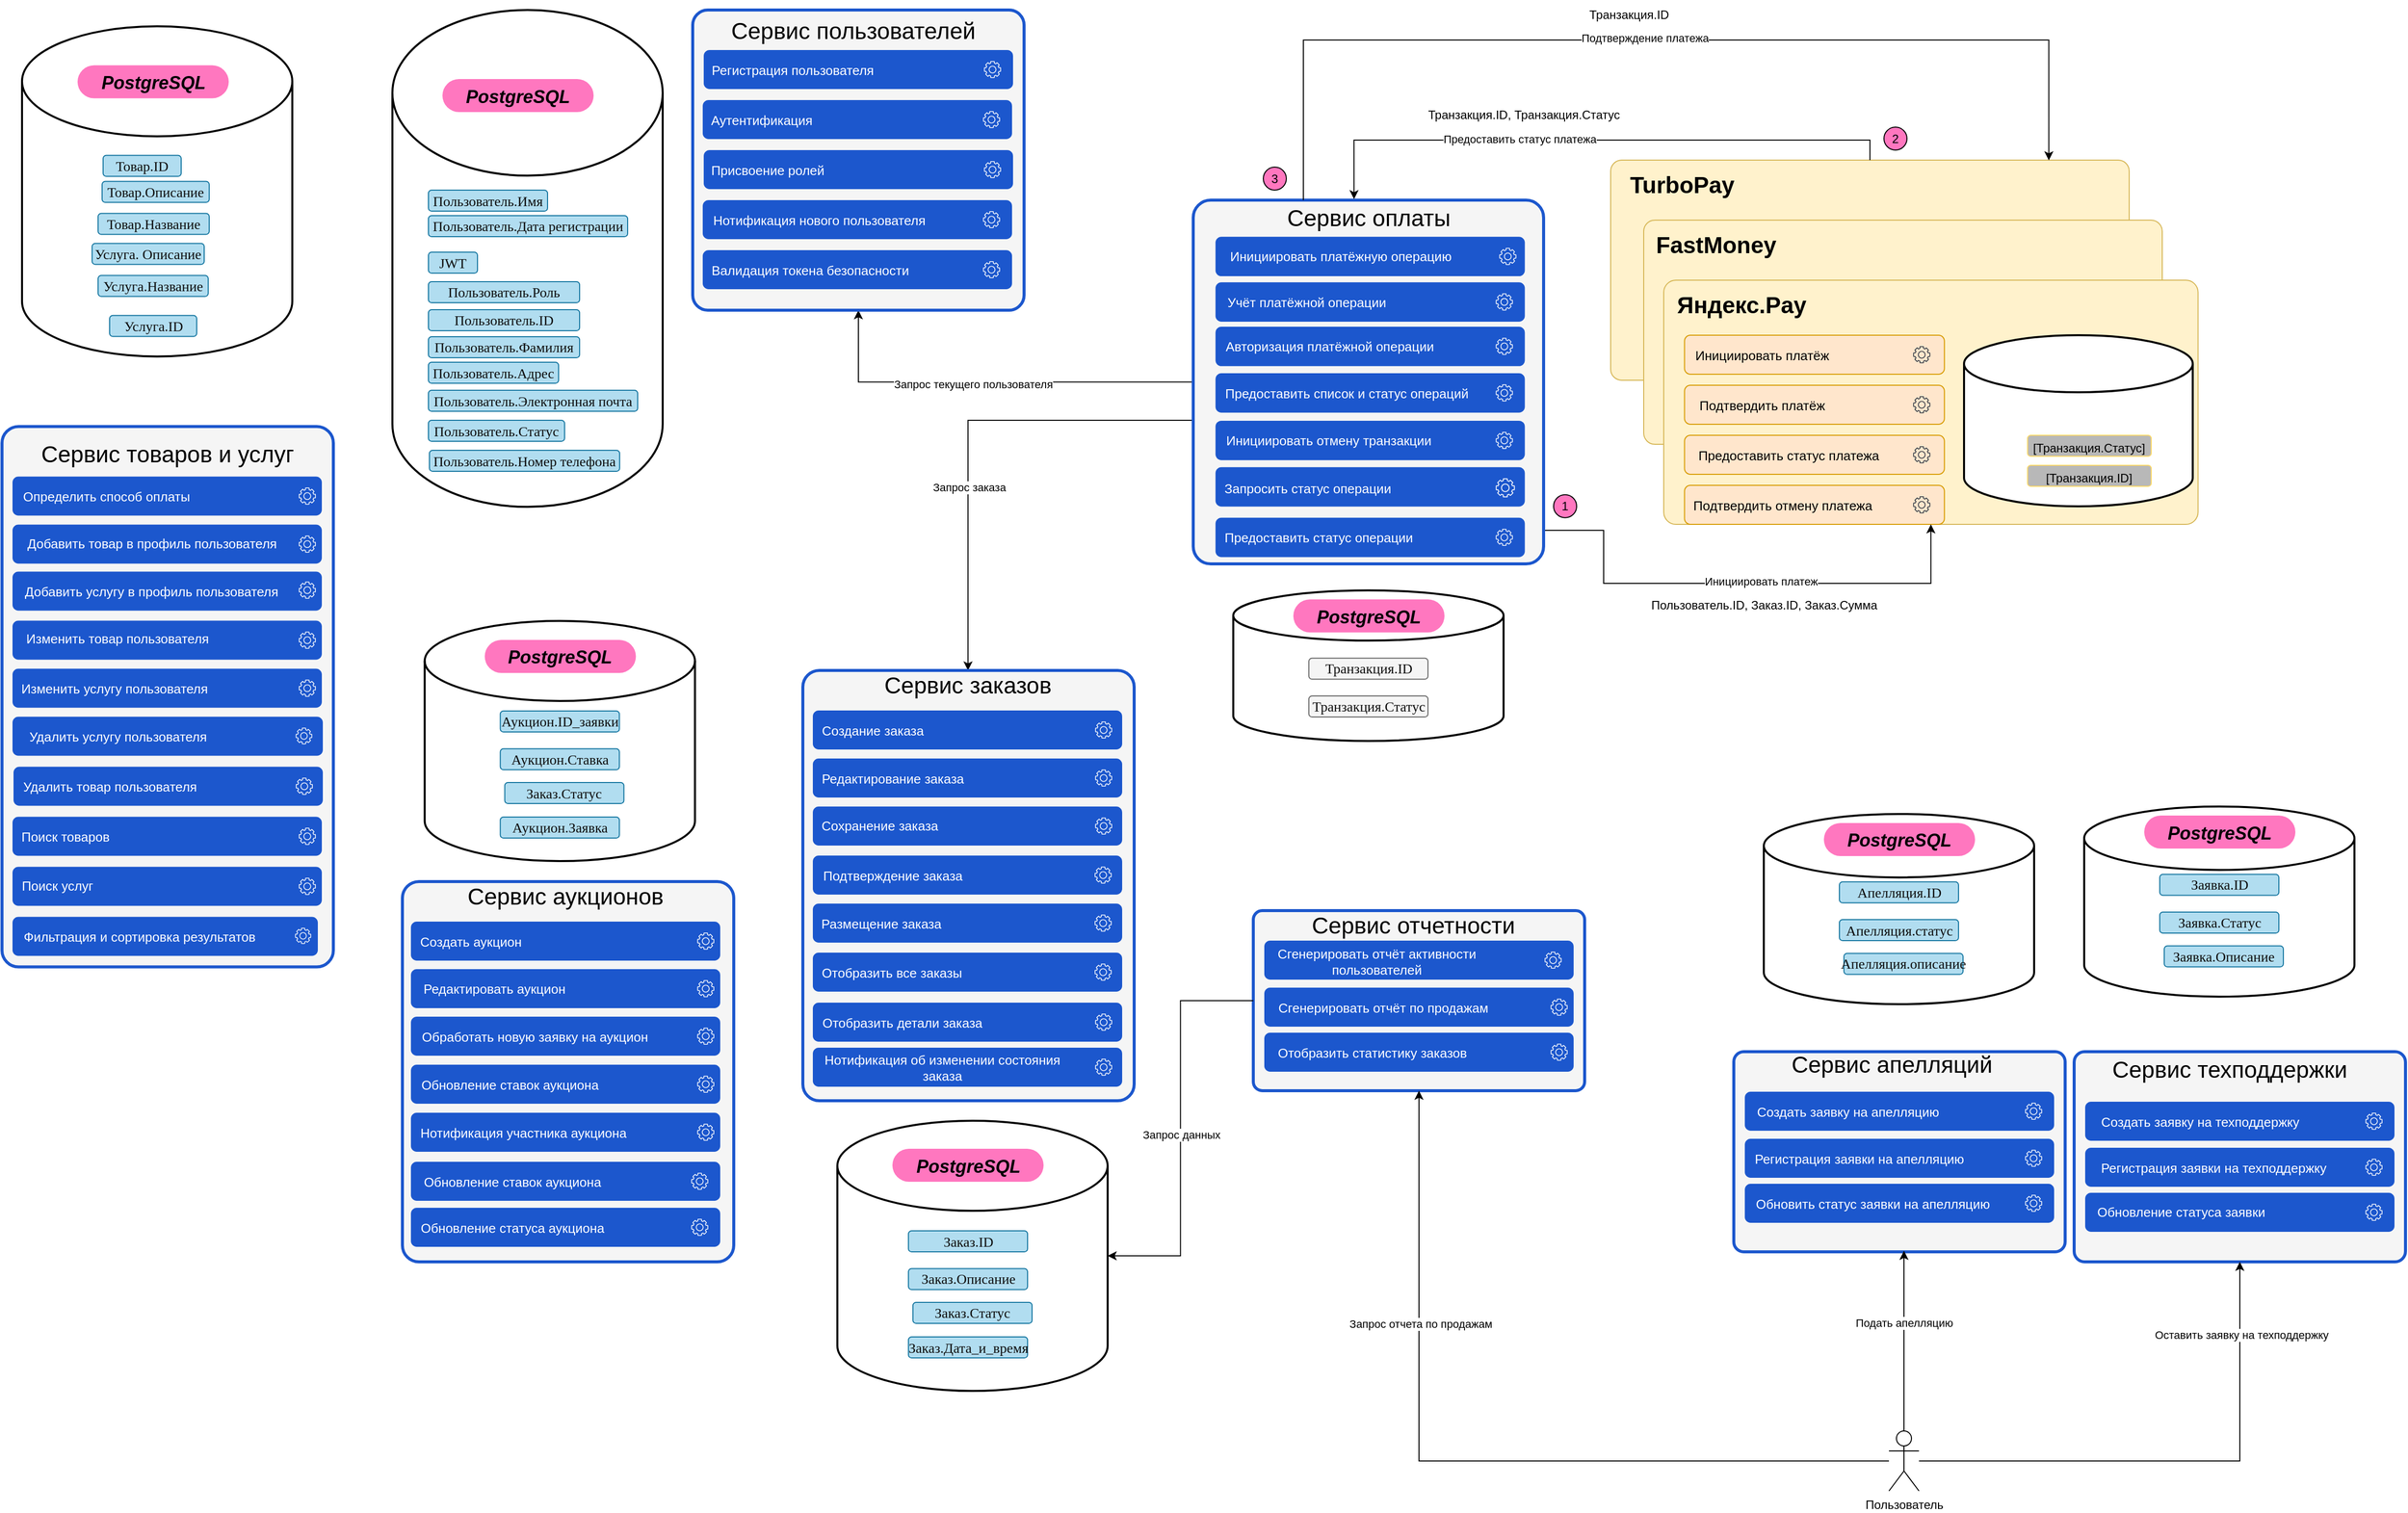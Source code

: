 <mxfile version="24.8.4">
  <diagram name="Page-1" id="pSLGxO-__YZOJ7KgSM8r">
    <mxGraphModel dx="3742" dy="1980" grid="1" gridSize="10" guides="1" tooltips="1" connect="1" arrows="1" fold="1" page="1" pageScale="1" pageWidth="850" pageHeight="1100" math="0" shadow="0">
      <root>
        <mxCell id="0" />
        <mxCell id="1" parent="0" />
        <mxCell id="TphXNJMov2YPvfZjZUTw-91" value="" style="group" vertex="1" connectable="0" parent="1">
          <mxGeometry x="820" y="1326.25" width="331" height="540" as="geometry" />
        </mxCell>
        <mxCell id="TphXNJMov2YPvfZjZUTw-92" value="" style="rounded=1;whiteSpace=wrap;html=1;arcSize=5;fillColor=#f5f5f5;strokeColor=#1C57CD;strokeWidth=3;" vertex="1" parent="TphXNJMov2YPvfZjZUTw-91">
          <mxGeometry width="331" height="540.0" as="geometry" />
        </mxCell>
        <mxCell id="TphXNJMov2YPvfZjZUTw-93" value="&lt;font style=&quot;font-size: 23px;&quot;&gt;Сервис товаров и услуг&lt;/font&gt;" style="text;html=1;align=center;verticalAlign=middle;whiteSpace=wrap;rounded=1;fontSize=13;" vertex="1" parent="TphXNJMov2YPvfZjZUTw-91">
          <mxGeometry x="6" width="319" height="55.862" as="geometry" />
        </mxCell>
        <mxCell id="TphXNJMov2YPvfZjZUTw-94" value="" style="group" vertex="1" connectable="0" parent="TphXNJMov2YPvfZjZUTw-91">
          <mxGeometry x="10.5" y="290" width="310" height="39" as="geometry" />
        </mxCell>
        <mxCell id="TphXNJMov2YPvfZjZUTw-95" value="" style="rounded=1;whiteSpace=wrap;html=1;fillColor=#1C57CD;strokeColor=none;" vertex="1" parent="TphXNJMov2YPvfZjZUTw-94">
          <mxGeometry width="310" height="39" as="geometry" />
        </mxCell>
        <mxCell id="TphXNJMov2YPvfZjZUTw-96" value="" style="sketch=0;outlineConnect=0;fontColor=#232F3E;gradientColor=none;fillColor=default;strokeColor=none;dashed=0;verticalLabelPosition=bottom;verticalAlign=top;align=center;html=1;fontSize=12;fontStyle=0;aspect=fixed;pointerEvents=1;shape=mxgraph.aws4.gear;rounded=1;" vertex="1" parent="TphXNJMov2YPvfZjZUTw-94">
          <mxGeometry x="282.913" y="11" width="16.45" height="16.45" as="geometry" />
        </mxCell>
        <mxCell id="TphXNJMov2YPvfZjZUTw-97" value="Удалить услугу пользователя" style="text;html=1;align=center;verticalAlign=middle;whiteSpace=wrap;rounded=1;fontSize=13;fontColor=#FFFFFF;strokeColor=none;" vertex="1" parent="TphXNJMov2YPvfZjZUTw-94">
          <mxGeometry x="3.007" y="4.5" width="204.351" height="30" as="geometry" />
        </mxCell>
        <mxCell id="TphXNJMov2YPvfZjZUTw-98" value="" style="group" vertex="1" connectable="0" parent="TphXNJMov2YPvfZjZUTw-91">
          <mxGeometry x="11.5" y="340" width="309" height="39" as="geometry" />
        </mxCell>
        <mxCell id="TphXNJMov2YPvfZjZUTw-99" value="" style="rounded=1;whiteSpace=wrap;html=1;fillColor=#1C57CD;strokeColor=none;" vertex="1" parent="TphXNJMov2YPvfZjZUTw-98">
          <mxGeometry width="309" height="39" as="geometry" />
        </mxCell>
        <mxCell id="TphXNJMov2YPvfZjZUTw-100" value="" style="sketch=0;outlineConnect=0;fontColor=#232F3E;gradientColor=none;fillColor=default;strokeColor=none;dashed=0;verticalLabelPosition=bottom;verticalAlign=top;align=center;html=1;fontSize=12;fontStyle=0;aspect=fixed;pointerEvents=1;shape=mxgraph.aws4.gear;rounded=1;" vertex="1" parent="TphXNJMov2YPvfZjZUTw-98">
          <mxGeometry x="282" y="11" width="17" height="17" as="geometry" />
        </mxCell>
        <mxCell id="TphXNJMov2YPvfZjZUTw-101" value="Удалить товар пользователя" style="text;html=1;align=center;verticalAlign=middle;whiteSpace=wrap;rounded=1;fontSize=13;fontColor=#FFFFFF;strokeColor=none;" vertex="1" parent="TphXNJMov2YPvfZjZUTw-98">
          <mxGeometry x="2" y="4.5" width="188" height="30" as="geometry" />
        </mxCell>
        <mxCell id="TphXNJMov2YPvfZjZUTw-102" value="" style="group" vertex="1" connectable="0" parent="TphXNJMov2YPvfZjZUTw-91">
          <mxGeometry x="10.5" y="50" width="309" height="39" as="geometry" />
        </mxCell>
        <mxCell id="TphXNJMov2YPvfZjZUTw-103" value="" style="rounded=1;whiteSpace=wrap;html=1;fillColor=#1C57CD;strokeColor=none;" vertex="1" parent="TphXNJMov2YPvfZjZUTw-102">
          <mxGeometry width="309" height="39" as="geometry" />
        </mxCell>
        <mxCell id="TphXNJMov2YPvfZjZUTw-104" value="" style="sketch=0;outlineConnect=0;fontColor=#232F3E;gradientColor=none;fillColor=#FFFFFF;strokeColor=none;dashed=0;verticalLabelPosition=bottom;verticalAlign=top;align=center;html=1;fontSize=12;fontStyle=0;aspect=fixed;pointerEvents=1;shape=mxgraph.aws4.gear;rounded=1;" vertex="1" parent="TphXNJMov2YPvfZjZUTw-102">
          <mxGeometry x="286" y="11" width="17" height="17" as="geometry" />
        </mxCell>
        <mxCell id="TphXNJMov2YPvfZjZUTw-105" value="Определить способ оплаты" style="text;html=1;align=center;verticalAlign=middle;whiteSpace=wrap;rounded=1;fontSize=13;fontColor=#FFFFFF;strokeColor=none;" vertex="1" parent="TphXNJMov2YPvfZjZUTw-102">
          <mxGeometry x="7" y="4.5" width="173" height="30" as="geometry" />
        </mxCell>
        <mxCell id="TphXNJMov2YPvfZjZUTw-106" value="" style="group" vertex="1" connectable="0" parent="TphXNJMov2YPvfZjZUTw-91">
          <mxGeometry x="10.5" y="98" width="309" height="39" as="geometry" />
        </mxCell>
        <mxCell id="TphXNJMov2YPvfZjZUTw-107" value="" style="rounded=1;whiteSpace=wrap;html=1;fillColor=#1C57CD;strokeColor=none;" vertex="1" parent="TphXNJMov2YPvfZjZUTw-106">
          <mxGeometry width="309" height="39" as="geometry" />
        </mxCell>
        <mxCell id="TphXNJMov2YPvfZjZUTw-108" value="" style="sketch=0;outlineConnect=0;fontColor=#232F3E;gradientColor=none;fillColor=#FFFFFF;strokeColor=none;dashed=0;verticalLabelPosition=bottom;verticalAlign=top;align=center;html=1;fontSize=12;fontStyle=0;aspect=fixed;pointerEvents=1;shape=mxgraph.aws4.gear;rounded=1;" vertex="1" parent="TphXNJMov2YPvfZjZUTw-106">
          <mxGeometry x="286" y="11" width="17" height="17" as="geometry" />
        </mxCell>
        <mxCell id="TphXNJMov2YPvfZjZUTw-109" value="Добавить товар в профиль пользователя" style="text;html=1;align=center;verticalAlign=middle;whiteSpace=wrap;rounded=1;fontSize=13;fontColor=#FFFFFF;strokeColor=none;" vertex="1" parent="TphXNJMov2YPvfZjZUTw-106">
          <mxGeometry x="8" y="4" width="262" height="30" as="geometry" />
        </mxCell>
        <mxCell id="TphXNJMov2YPvfZjZUTw-110" value="" style="group" vertex="1" connectable="0" parent="TphXNJMov2YPvfZjZUTw-91">
          <mxGeometry x="10.5" y="145" width="309" height="39" as="geometry" />
        </mxCell>
        <mxCell id="TphXNJMov2YPvfZjZUTw-111" value="" style="rounded=1;whiteSpace=wrap;html=1;fillColor=#1C57CD;strokeColor=none;" vertex="1" parent="TphXNJMov2YPvfZjZUTw-110">
          <mxGeometry width="309" height="39" as="geometry" />
        </mxCell>
        <mxCell id="TphXNJMov2YPvfZjZUTw-112" value="" style="sketch=0;outlineConnect=0;fontColor=#232F3E;gradientColor=none;fillColor=#FFFFFF;strokeColor=none;dashed=0;verticalLabelPosition=bottom;verticalAlign=top;align=center;html=1;fontSize=12;fontStyle=0;aspect=fixed;pointerEvents=1;shape=mxgraph.aws4.gear;rounded=1;" vertex="1" parent="TphXNJMov2YPvfZjZUTw-110">
          <mxGeometry x="286" y="10" width="17" height="17" as="geometry" />
        </mxCell>
        <mxCell id="TphXNJMov2YPvfZjZUTw-113" value="Добавить услугу в профиль пользователя" style="text;html=1;align=center;verticalAlign=middle;whiteSpace=wrap;rounded=1;fontSize=13;fontColor=#FFFFFF;strokeColor=none;" vertex="1" parent="TphXNJMov2YPvfZjZUTw-110">
          <mxGeometry x="2" y="5" width="273" height="30" as="geometry" />
        </mxCell>
        <mxCell id="TphXNJMov2YPvfZjZUTw-114" value="" style="group" vertex="1" connectable="0" parent="TphXNJMov2YPvfZjZUTw-91">
          <mxGeometry x="10.5" y="194" width="309" height="39" as="geometry" />
        </mxCell>
        <mxCell id="TphXNJMov2YPvfZjZUTw-115" value="" style="rounded=1;whiteSpace=wrap;html=1;fillColor=#1C57CD;strokeColor=none;" vertex="1" parent="TphXNJMov2YPvfZjZUTw-114">
          <mxGeometry width="309" height="39" as="geometry" />
        </mxCell>
        <mxCell id="TphXNJMov2YPvfZjZUTw-116" value="" style="sketch=0;outlineConnect=0;fontColor=#232F3E;gradientColor=none;fillColor=#FFFFFF;strokeColor=none;dashed=0;verticalLabelPosition=bottom;verticalAlign=top;align=center;html=1;fontSize=12;fontStyle=0;aspect=fixed;pointerEvents=1;shape=mxgraph.aws4.gear;rounded=1;" vertex="1" parent="TphXNJMov2YPvfZjZUTw-114">
          <mxGeometry x="286" y="11" width="17" height="17" as="geometry" />
        </mxCell>
        <mxCell id="TphXNJMov2YPvfZjZUTw-117" value="Изменить товар пользователя" style="text;html=1;align=center;verticalAlign=middle;whiteSpace=wrap;rounded=1;fontSize=13;fontColor=#FFFFFF;strokeColor=none;" vertex="1" parent="TphXNJMov2YPvfZjZUTw-114">
          <mxGeometry x="7" y="3" width="195" height="30" as="geometry" />
        </mxCell>
        <mxCell id="TphXNJMov2YPvfZjZUTw-118" value="" style="group" vertex="1" connectable="0" parent="TphXNJMov2YPvfZjZUTw-91">
          <mxGeometry x="10.5" y="242" width="309" height="39" as="geometry" />
        </mxCell>
        <mxCell id="TphXNJMov2YPvfZjZUTw-119" value="" style="rounded=1;whiteSpace=wrap;html=1;fillColor=#1C57CD;strokeColor=none;" vertex="1" parent="TphXNJMov2YPvfZjZUTw-118">
          <mxGeometry width="309" height="39" as="geometry" />
        </mxCell>
        <mxCell id="TphXNJMov2YPvfZjZUTw-120" value="" style="sketch=0;outlineConnect=0;fontColor=#232F3E;gradientColor=none;fillColor=#FFFFFF;strokeColor=none;dashed=0;verticalLabelPosition=bottom;verticalAlign=top;align=center;html=1;fontSize=12;fontStyle=0;aspect=fixed;pointerEvents=1;shape=mxgraph.aws4.gear;rounded=1;" vertex="1" parent="TphXNJMov2YPvfZjZUTw-118">
          <mxGeometry x="286" y="11" width="17" height="17" as="geometry" />
        </mxCell>
        <mxCell id="TphXNJMov2YPvfZjZUTw-121" value="Изменить услугу пользователя" style="text;html=1;align=center;verticalAlign=middle;whiteSpace=wrap;rounded=1;fontSize=13;fontColor=#FFFFFF;strokeColor=none;" vertex="1" parent="TphXNJMov2YPvfZjZUTw-118">
          <mxGeometry x="4" y="4.5" width="195" height="30" as="geometry" />
        </mxCell>
        <mxCell id="TphXNJMov2YPvfZjZUTw-122" value="" style="group" vertex="1" connectable="0" parent="TphXNJMov2YPvfZjZUTw-91">
          <mxGeometry x="10.5" y="390" width="309" height="39" as="geometry" />
        </mxCell>
        <mxCell id="TphXNJMov2YPvfZjZUTw-123" value="" style="rounded=1;whiteSpace=wrap;html=1;fillColor=#1C57CD;strokeColor=none;" vertex="1" parent="TphXNJMov2YPvfZjZUTw-122">
          <mxGeometry width="309" height="39" as="geometry" />
        </mxCell>
        <mxCell id="TphXNJMov2YPvfZjZUTw-124" value="" style="sketch=0;outlineConnect=0;fontColor=#232F3E;gradientColor=none;fillColor=#FFFFFF;strokeColor=none;dashed=0;verticalLabelPosition=bottom;verticalAlign=top;align=center;html=1;fontSize=12;fontStyle=0;aspect=fixed;pointerEvents=1;shape=mxgraph.aws4.gear;rounded=1;" vertex="1" parent="TphXNJMov2YPvfZjZUTw-122">
          <mxGeometry x="286" y="11" width="17" height="17" as="geometry" />
        </mxCell>
        <mxCell id="TphXNJMov2YPvfZjZUTw-125" value="Поиск товаров" style="text;html=1;align=center;verticalAlign=middle;whiteSpace=wrap;rounded=1;fontSize=13;fontColor=#FFFFFF;strokeColor=none;" vertex="1" parent="TphXNJMov2YPvfZjZUTw-122">
          <mxGeometry x="3" y="4.5" width="99" height="30" as="geometry" />
        </mxCell>
        <mxCell id="TphXNJMov2YPvfZjZUTw-126" value="" style="group" vertex="1" connectable="0" parent="TphXNJMov2YPvfZjZUTw-91">
          <mxGeometry x="10.5" y="440" width="309" height="39" as="geometry" />
        </mxCell>
        <mxCell id="TphXNJMov2YPvfZjZUTw-127" value="" style="rounded=1;whiteSpace=wrap;html=1;fillColor=#1C57CD;strokeColor=none;" vertex="1" parent="TphXNJMov2YPvfZjZUTw-126">
          <mxGeometry width="309" height="39" as="geometry" />
        </mxCell>
        <mxCell id="TphXNJMov2YPvfZjZUTw-128" value="" style="sketch=0;outlineConnect=0;fontColor=#232F3E;gradientColor=none;fillColor=#FFFFFF;strokeColor=none;dashed=0;verticalLabelPosition=bottom;verticalAlign=top;align=center;html=1;fontSize=12;fontStyle=0;aspect=fixed;pointerEvents=1;shape=mxgraph.aws4.gear;rounded=1;" vertex="1" parent="TphXNJMov2YPvfZjZUTw-126">
          <mxGeometry x="286" y="11" width="17" height="17" as="geometry" />
        </mxCell>
        <mxCell id="TphXNJMov2YPvfZjZUTw-129" value="Поиск услуг" style="text;html=1;align=center;verticalAlign=middle;whiteSpace=wrap;rounded=1;fontSize=13;fontColor=#FFFFFF;strokeColor=none;" vertex="1" parent="TphXNJMov2YPvfZjZUTw-126">
          <mxGeometry x="4" y="4" width="81" height="30" as="geometry" />
        </mxCell>
        <mxCell id="TphXNJMov2YPvfZjZUTw-130" value="" style="group" vertex="1" connectable="0" parent="TphXNJMov2YPvfZjZUTw-91">
          <mxGeometry x="10.5" y="490" width="305" height="39" as="geometry" />
        </mxCell>
        <mxCell id="TphXNJMov2YPvfZjZUTw-131" value="" style="rounded=1;whiteSpace=wrap;html=1;fillColor=#1C57CD;strokeColor=none;" vertex="1" parent="TphXNJMov2YPvfZjZUTw-130">
          <mxGeometry width="305" height="39" as="geometry" />
        </mxCell>
        <mxCell id="TphXNJMov2YPvfZjZUTw-132" value="" style="sketch=0;outlineConnect=0;fontColor=#232F3E;gradientColor=none;fillColor=#FFFFFF;strokeColor=none;dashed=0;verticalLabelPosition=bottom;verticalAlign=top;align=center;html=1;fontSize=12;fontStyle=0;aspect=fixed;pointerEvents=1;shape=mxgraph.aws4.gear;rounded=1;" vertex="1" parent="TphXNJMov2YPvfZjZUTw-130">
          <mxGeometry x="282.298" y="11" width="15.981" height="15.981" as="geometry" />
        </mxCell>
        <mxCell id="TphXNJMov2YPvfZjZUTw-133" value="Фильтрация и сортировка результатов" style="text;html=1;align=center;verticalAlign=middle;whiteSpace=wrap;rounded=1;fontSize=13;fontColor=#FFFFFF;strokeColor=none;" vertex="1" parent="TphXNJMov2YPvfZjZUTw-130">
          <mxGeometry x="4.935" y="4.5" width="244.79" height="30" as="geometry" />
        </mxCell>
        <mxCell id="TphXNJMov2YPvfZjZUTw-135" value="" style="group" vertex="1" connectable="0" parent="1">
          <mxGeometry x="1220" y="1781" width="331" height="380" as="geometry" />
        </mxCell>
        <mxCell id="TphXNJMov2YPvfZjZUTw-136" value="" style="rounded=1;whiteSpace=wrap;html=1;arcSize=5;fillColor=#f5f5f5;strokeColor=#1C57CD;strokeWidth=3;" vertex="1" parent="TphXNJMov2YPvfZjZUTw-135">
          <mxGeometry width="331" height="380" as="geometry" />
        </mxCell>
        <mxCell id="TphXNJMov2YPvfZjZUTw-137" value="&lt;span style=&quot;font-size: 23px;&quot;&gt;Сервис аукционов&lt;/span&gt;" style="text;html=1;align=center;verticalAlign=middle;whiteSpace=wrap;rounded=1;fontSize=13;" vertex="1" parent="TphXNJMov2YPvfZjZUTw-135">
          <mxGeometry x="60" width="206" height="30" as="geometry" />
        </mxCell>
        <mxCell id="TphXNJMov2YPvfZjZUTw-138" value="" style="group" vertex="1" connectable="0" parent="TphXNJMov2YPvfZjZUTw-135">
          <mxGeometry x="8.5" y="40" width="309" height="39" as="geometry" />
        </mxCell>
        <mxCell id="TphXNJMov2YPvfZjZUTw-139" value="" style="rounded=1;whiteSpace=wrap;html=1;fillColor=#1C57CD;strokeColor=none;" vertex="1" parent="TphXNJMov2YPvfZjZUTw-138">
          <mxGeometry width="309" height="39" as="geometry" />
        </mxCell>
        <mxCell id="TphXNJMov2YPvfZjZUTw-140" value="" style="sketch=0;outlineConnect=0;fontColor=#232F3E;gradientColor=none;fillColor=#FFFFFF;strokeColor=none;dashed=0;verticalLabelPosition=bottom;verticalAlign=top;align=center;html=1;fontSize=12;fontStyle=0;aspect=fixed;pointerEvents=1;shape=mxgraph.aws4.gear;rounded=1;" vertex="1" parent="TphXNJMov2YPvfZjZUTw-138">
          <mxGeometry x="286" y="11" width="17" height="17" as="geometry" />
        </mxCell>
        <mxCell id="TphXNJMov2YPvfZjZUTw-141" value="Создать аукцион" style="text;html=1;align=center;verticalAlign=middle;whiteSpace=wrap;rounded=1;fontSize=13;fontColor=#FFFFFF;strokeColor=none;" vertex="1" parent="TphXNJMov2YPvfZjZUTw-138">
          <mxGeometry x="3" y="4.5" width="113" height="30" as="geometry" />
        </mxCell>
        <mxCell id="TphXNJMov2YPvfZjZUTw-142" value="" style="group" vertex="1" connectable="0" parent="TphXNJMov2YPvfZjZUTw-135">
          <mxGeometry x="8.5" y="87.5" width="309" height="39" as="geometry" />
        </mxCell>
        <mxCell id="TphXNJMov2YPvfZjZUTw-143" value="" style="rounded=1;whiteSpace=wrap;html=1;fillColor=#1C57CD;strokeColor=none;" vertex="1" parent="TphXNJMov2YPvfZjZUTw-142">
          <mxGeometry width="309" height="39" as="geometry" />
        </mxCell>
        <mxCell id="TphXNJMov2YPvfZjZUTw-144" value="" style="sketch=0;outlineConnect=0;fontColor=#232F3E;gradientColor=none;fillColor=#FFFFFF;strokeColor=none;dashed=0;verticalLabelPosition=bottom;verticalAlign=top;align=center;html=1;fontSize=12;fontStyle=0;aspect=fixed;pointerEvents=1;shape=mxgraph.aws4.gear;rounded=1;" vertex="1" parent="TphXNJMov2YPvfZjZUTw-142">
          <mxGeometry x="286" y="11" width="17" height="17" as="geometry" />
        </mxCell>
        <mxCell id="TphXNJMov2YPvfZjZUTw-145" value="Редактировать аукцион" style="text;html=1;align=center;verticalAlign=middle;whiteSpace=wrap;rounded=1;fontSize=13;fontColor=#FFFFFF;strokeColor=none;" vertex="1" parent="TphXNJMov2YPvfZjZUTw-142">
          <mxGeometry x="3" y="4.5" width="160" height="30" as="geometry" />
        </mxCell>
        <mxCell id="TphXNJMov2YPvfZjZUTw-146" value="" style="group" vertex="1" connectable="0" parent="TphXNJMov2YPvfZjZUTw-135">
          <mxGeometry x="8.5" y="135" width="309" height="39" as="geometry" />
        </mxCell>
        <mxCell id="TphXNJMov2YPvfZjZUTw-147" value="" style="rounded=1;whiteSpace=wrap;html=1;fillColor=#1C57CD;strokeColor=none;" vertex="1" parent="TphXNJMov2YPvfZjZUTw-146">
          <mxGeometry width="309" height="39" as="geometry" />
        </mxCell>
        <mxCell id="TphXNJMov2YPvfZjZUTw-148" value="" style="sketch=0;outlineConnect=0;fontColor=#232F3E;gradientColor=none;fillColor=#FFFFFF;strokeColor=none;dashed=0;verticalLabelPosition=bottom;verticalAlign=top;align=center;html=1;fontSize=12;fontStyle=0;aspect=fixed;pointerEvents=1;shape=mxgraph.aws4.gear;rounded=1;" vertex="1" parent="TphXNJMov2YPvfZjZUTw-146">
          <mxGeometry x="286" y="11" width="17" height="17" as="geometry" />
        </mxCell>
        <mxCell id="TphXNJMov2YPvfZjZUTw-149" value="Обработать новую заявку на аукцион" style="text;html=1;align=center;verticalAlign=middle;whiteSpace=wrap;rounded=1;fontSize=13;fontColor=#FFFFFF;strokeColor=none;" vertex="1" parent="TphXNJMov2YPvfZjZUTw-146">
          <mxGeometry x="3" y="4.5" width="241" height="30" as="geometry" />
        </mxCell>
        <mxCell id="TphXNJMov2YPvfZjZUTw-150" value="" style="group" vertex="1" connectable="0" parent="TphXNJMov2YPvfZjZUTw-135">
          <mxGeometry x="8.5" y="183" width="309" height="39" as="geometry" />
        </mxCell>
        <mxCell id="TphXNJMov2YPvfZjZUTw-151" value="" style="rounded=1;whiteSpace=wrap;html=1;fillColor=#1C57CD;strokeColor=none;" vertex="1" parent="TphXNJMov2YPvfZjZUTw-150">
          <mxGeometry width="309" height="39" as="geometry" />
        </mxCell>
        <mxCell id="TphXNJMov2YPvfZjZUTw-152" value="" style="sketch=0;outlineConnect=0;fontColor=#232F3E;gradientColor=none;fillColor=#FFFFFF;strokeColor=none;dashed=0;verticalLabelPosition=bottom;verticalAlign=top;align=center;html=1;fontSize=12;fontStyle=0;aspect=fixed;pointerEvents=1;shape=mxgraph.aws4.gear;rounded=1;" vertex="1" parent="TphXNJMov2YPvfZjZUTw-150">
          <mxGeometry x="286" y="11" width="17" height="17" as="geometry" />
        </mxCell>
        <mxCell id="TphXNJMov2YPvfZjZUTw-153" value="Обновление ставок аукциона" style="text;html=1;align=center;verticalAlign=middle;whiteSpace=wrap;rounded=1;fontSize=13;fontColor=#FFFFFF;strokeColor=none;" vertex="1" parent="TphXNJMov2YPvfZjZUTw-150">
          <mxGeometry x="4" y="4.5" width="189" height="30" as="geometry" />
        </mxCell>
        <mxCell id="TphXNJMov2YPvfZjZUTw-154" value="" style="group" vertex="1" connectable="0" parent="TphXNJMov2YPvfZjZUTw-135">
          <mxGeometry x="8.5" y="231" width="309" height="39" as="geometry" />
        </mxCell>
        <mxCell id="TphXNJMov2YPvfZjZUTw-155" value="" style="rounded=1;whiteSpace=wrap;html=1;fillColor=#1C57CD;strokeColor=none;" vertex="1" parent="TphXNJMov2YPvfZjZUTw-154">
          <mxGeometry width="309" height="39" as="geometry" />
        </mxCell>
        <mxCell id="TphXNJMov2YPvfZjZUTw-156" value="" style="sketch=0;outlineConnect=0;fontColor=#232F3E;gradientColor=none;fillColor=#FFFFFF;strokeColor=none;dashed=0;verticalLabelPosition=bottom;verticalAlign=top;align=center;html=1;fontSize=12;fontStyle=0;aspect=fixed;pointerEvents=1;shape=mxgraph.aws4.gear;rounded=1;" vertex="1" parent="TphXNJMov2YPvfZjZUTw-154">
          <mxGeometry x="286" y="11" width="17" height="17" as="geometry" />
        </mxCell>
        <mxCell id="TphXNJMov2YPvfZjZUTw-157" value="Нотификация участника аукциона" style="text;html=1;align=center;verticalAlign=middle;whiteSpace=wrap;rounded=1;fontSize=13;fontColor=#FFFFFF;strokeColor=none;" vertex="1" parent="TphXNJMov2YPvfZjZUTw-154">
          <mxGeometry x="3" y="4.5" width="218" height="30" as="geometry" />
        </mxCell>
        <mxCell id="TphXNJMov2YPvfZjZUTw-158" value="" style="group" vertex="1" connectable="0" parent="TphXNJMov2YPvfZjZUTw-135">
          <mxGeometry x="8.5" y="326" width="309" height="39" as="geometry" />
        </mxCell>
        <mxCell id="TphXNJMov2YPvfZjZUTw-159" value="" style="rounded=1;whiteSpace=wrap;html=1;fillColor=#1C57CD;strokeColor=none;" vertex="1" parent="TphXNJMov2YPvfZjZUTw-158">
          <mxGeometry width="309" height="39" as="geometry" />
        </mxCell>
        <mxCell id="TphXNJMov2YPvfZjZUTw-160" value="" style="sketch=0;outlineConnect=0;fontColor=#232F3E;gradientColor=none;fillColor=#FFFFFF;strokeColor=none;dashed=0;verticalLabelPosition=bottom;verticalAlign=top;align=center;html=1;fontSize=12;fontStyle=0;aspect=fixed;pointerEvents=1;shape=mxgraph.aws4.gear;rounded=1;" vertex="1" parent="TphXNJMov2YPvfZjZUTw-158">
          <mxGeometry x="280" y="11" width="17" height="17" as="geometry" />
        </mxCell>
        <mxCell id="TphXNJMov2YPvfZjZUTw-161" value="Обновление статуса аукциона" style="text;html=1;align=center;verticalAlign=middle;whiteSpace=wrap;rounded=1;fontSize=13;fontColor=#FFFFFF;strokeColor=none;" vertex="1" parent="TphXNJMov2YPvfZjZUTw-158">
          <mxGeometry y="4.5" width="202" height="30" as="geometry" />
        </mxCell>
        <mxCell id="TphXNJMov2YPvfZjZUTw-162" value="" style="group" vertex="1" connectable="0" parent="TphXNJMov2YPvfZjZUTw-135">
          <mxGeometry x="8.5" y="280" width="309" height="39" as="geometry" />
        </mxCell>
        <mxCell id="TphXNJMov2YPvfZjZUTw-163" value="" style="rounded=1;whiteSpace=wrap;html=1;fillColor=#1C57CD;strokeColor=none;" vertex="1" parent="TphXNJMov2YPvfZjZUTw-162">
          <mxGeometry width="309" height="39" as="geometry" />
        </mxCell>
        <mxCell id="TphXNJMov2YPvfZjZUTw-164" value="" style="sketch=0;outlineConnect=0;fontColor=#232F3E;gradientColor=none;fillColor=#FFFFFF;strokeColor=none;dashed=0;verticalLabelPosition=bottom;verticalAlign=top;align=center;html=1;fontSize=12;fontStyle=0;aspect=fixed;pointerEvents=1;shape=mxgraph.aws4.gear;rounded=1;" vertex="1" parent="TphXNJMov2YPvfZjZUTw-162">
          <mxGeometry x="280" y="11" width="17" height="17" as="geometry" />
        </mxCell>
        <mxCell id="TphXNJMov2YPvfZjZUTw-165" value="Обновление ставок аукциона" style="text;html=1;align=center;verticalAlign=middle;whiteSpace=wrap;rounded=1;fontSize=13;fontColor=#FFFFFF;strokeColor=none;" vertex="1" parent="TphXNJMov2YPvfZjZUTw-162">
          <mxGeometry y="4.5" width="202" height="30" as="geometry" />
        </mxCell>
        <mxCell id="TphXNJMov2YPvfZjZUTw-166" value="" style="group" vertex="1" connectable="0" parent="1">
          <mxGeometry x="2070" y="1810" width="331" height="180" as="geometry" />
        </mxCell>
        <mxCell id="TphXNJMov2YPvfZjZUTw-167" value="" style="rounded=1;whiteSpace=wrap;html=1;arcSize=5;fillColor=#f5f5f5;strokeColor=#1C57CD;strokeWidth=3;" vertex="1" parent="TphXNJMov2YPvfZjZUTw-166">
          <mxGeometry width="331" height="180" as="geometry" />
        </mxCell>
        <mxCell id="TphXNJMov2YPvfZjZUTw-168" value="&lt;font style=&quot;font-size: 23px;&quot;&gt;Сервис отчетности&lt;/font&gt;" style="text;html=1;align=center;verticalAlign=middle;whiteSpace=wrap;rounded=1;fontSize=13;" vertex="1" parent="TphXNJMov2YPvfZjZUTw-166">
          <mxGeometry x="40" width="240" height="30" as="geometry" />
        </mxCell>
        <mxCell id="TphXNJMov2YPvfZjZUTw-169" value="" style="group" vertex="1" connectable="0" parent="TphXNJMov2YPvfZjZUTw-166">
          <mxGeometry x="11" y="77" width="309" height="39" as="geometry" />
        </mxCell>
        <mxCell id="TphXNJMov2YPvfZjZUTw-170" value="" style="rounded=1;whiteSpace=wrap;html=1;fillColor=#1C57CD;strokeColor=none;" vertex="1" parent="TphXNJMov2YPvfZjZUTw-169">
          <mxGeometry width="309" height="39" as="geometry" />
        </mxCell>
        <mxCell id="TphXNJMov2YPvfZjZUTw-171" value="" style="sketch=0;outlineConnect=0;fontColor=#232F3E;gradientColor=none;fillColor=#FFFFFF;strokeColor=none;dashed=0;verticalLabelPosition=bottom;verticalAlign=top;align=center;html=1;fontSize=12;fontStyle=0;aspect=fixed;pointerEvents=1;shape=mxgraph.aws4.gear;rounded=1;" vertex="1" parent="TphXNJMov2YPvfZjZUTw-169">
          <mxGeometry x="286" y="11" width="17" height="17" as="geometry" />
        </mxCell>
        <mxCell id="TphXNJMov2YPvfZjZUTw-172" value="Сгенерировать отчёт по продажам" style="text;html=1;align=center;verticalAlign=middle;whiteSpace=wrap;rounded=1;fontSize=13;fontColor=#FFFFFF;strokeColor=none;" vertex="1" parent="TphXNJMov2YPvfZjZUTw-169">
          <mxGeometry x="6" y="4.5" width="226" height="30" as="geometry" />
        </mxCell>
        <mxCell id="TphXNJMov2YPvfZjZUTw-173" value="" style="group" vertex="1" connectable="0" parent="TphXNJMov2YPvfZjZUTw-166">
          <mxGeometry x="11" y="122" width="309" height="39" as="geometry" />
        </mxCell>
        <mxCell id="TphXNJMov2YPvfZjZUTw-174" value="" style="rounded=1;whiteSpace=wrap;html=1;fillColor=#1C57CD;strokeColor=none;" vertex="1" parent="TphXNJMov2YPvfZjZUTw-173">
          <mxGeometry width="309" height="39" as="geometry" />
        </mxCell>
        <mxCell id="TphXNJMov2YPvfZjZUTw-175" value="" style="sketch=0;outlineConnect=0;fontColor=#232F3E;gradientColor=none;fillColor=#FFFFFF;strokeColor=none;dashed=0;verticalLabelPosition=bottom;verticalAlign=top;align=center;html=1;fontSize=12;fontStyle=0;aspect=fixed;pointerEvents=1;shape=mxgraph.aws4.gear;rounded=1;" vertex="1" parent="TphXNJMov2YPvfZjZUTw-173">
          <mxGeometry x="286" y="11" width="17" height="17" as="geometry" />
        </mxCell>
        <mxCell id="TphXNJMov2YPvfZjZUTw-176" value="Отобразить статистику заказов" style="text;html=1;align=center;verticalAlign=middle;whiteSpace=wrap;rounded=1;fontSize=13;fontColor=#FFFFFF;strokeColor=none;" vertex="1" parent="TphXNJMov2YPvfZjZUTw-173">
          <mxGeometry x="6.5" y="4.5" width="202" height="30" as="geometry" />
        </mxCell>
        <mxCell id="TphXNJMov2YPvfZjZUTw-177" value="" style="group" vertex="1" connectable="0" parent="TphXNJMov2YPvfZjZUTw-166">
          <mxGeometry x="11" y="30" width="309" height="39" as="geometry" />
        </mxCell>
        <mxCell id="TphXNJMov2YPvfZjZUTw-178" value="" style="rounded=1;whiteSpace=wrap;html=1;fillColor=#1C57CD;strokeColor=none;" vertex="1" parent="TphXNJMov2YPvfZjZUTw-177">
          <mxGeometry width="309" height="39" as="geometry" />
        </mxCell>
        <mxCell id="TphXNJMov2YPvfZjZUTw-179" value="" style="sketch=0;outlineConnect=0;fontColor=#232F3E;gradientColor=none;fillColor=#FFFFFF;strokeColor=none;dashed=0;verticalLabelPosition=bottom;verticalAlign=top;align=center;html=1;fontSize=12;fontStyle=0;aspect=fixed;pointerEvents=1;shape=mxgraph.aws4.gear;rounded=1;" vertex="1" parent="TphXNJMov2YPvfZjZUTw-177">
          <mxGeometry x="280" y="11" width="17" height="17" as="geometry" />
        </mxCell>
        <mxCell id="TphXNJMov2YPvfZjZUTw-180" value="Сгенерировать отчёт активности пользователей" style="text;html=1;align=center;verticalAlign=middle;whiteSpace=wrap;rounded=1;fontSize=13;fontColor=#FFFFFF;strokeColor=none;" vertex="1" parent="TphXNJMov2YPvfZjZUTw-177">
          <mxGeometry x="5" y="6" width="215" height="30" as="geometry" />
        </mxCell>
        <mxCell id="TphXNJMov2YPvfZjZUTw-212" value="" style="group" vertex="1" connectable="0" parent="1">
          <mxGeometry x="2550" y="1951" width="331" height="200" as="geometry" />
        </mxCell>
        <mxCell id="TphXNJMov2YPvfZjZUTw-213" value="" style="rounded=1;whiteSpace=wrap;html=1;arcSize=5;fillColor=#f5f5f5;strokeColor=#1C57CD;strokeWidth=3;" vertex="1" parent="TphXNJMov2YPvfZjZUTw-212">
          <mxGeometry width="331" height="200" as="geometry" />
        </mxCell>
        <mxCell id="TphXNJMov2YPvfZjZUTw-214" value="&lt;font style=&quot;font-size: 23px;&quot;&gt;Сервис апелляций&lt;/font&gt;" style="text;html=1;align=center;verticalAlign=middle;whiteSpace=wrap;rounded=1;fontSize=13;" vertex="1" parent="TphXNJMov2YPvfZjZUTw-212">
          <mxGeometry x="55" y="2.731" width="206" height="20.346" as="geometry" />
        </mxCell>
        <mxCell id="TphXNJMov2YPvfZjZUTw-227" value="" style="group" vertex="1" connectable="0" parent="TphXNJMov2YPvfZjZUTw-212">
          <mxGeometry x="11" y="132" width="309" height="39" as="geometry" />
        </mxCell>
        <mxCell id="TphXNJMov2YPvfZjZUTw-228" value="" style="rounded=1;whiteSpace=wrap;html=1;fillColor=#1C57CD;strokeColor=none;" vertex="1" parent="TphXNJMov2YPvfZjZUTw-227">
          <mxGeometry width="309" height="39" as="geometry" />
        </mxCell>
        <mxCell id="TphXNJMov2YPvfZjZUTw-229" value="" style="sketch=0;outlineConnect=0;fontColor=#232F3E;gradientColor=none;fillColor=#FFFFFF;strokeColor=none;dashed=0;verticalLabelPosition=bottom;verticalAlign=top;align=center;html=1;fontSize=12;fontStyle=0;aspect=fixed;pointerEvents=1;shape=mxgraph.aws4.gear;rounded=1;" vertex="1" parent="TphXNJMov2YPvfZjZUTw-227">
          <mxGeometry x="280" y="11" width="17" height="17" as="geometry" />
        </mxCell>
        <mxCell id="TphXNJMov2YPvfZjZUTw-230" value="Обновить статус заявки на апелляцию" style="text;html=1;align=center;verticalAlign=middle;whiteSpace=wrap;rounded=1;fontSize=13;fontColor=#FFFFFF;strokeColor=none;" vertex="1" parent="TphXNJMov2YPvfZjZUTw-227">
          <mxGeometry x="3" y="4.5" width="250" height="30" as="geometry" />
        </mxCell>
        <mxCell id="TphXNJMov2YPvfZjZUTw-231" value="" style="group" vertex="1" connectable="0" parent="TphXNJMov2YPvfZjZUTw-212">
          <mxGeometry x="11" y="87" width="309" height="39" as="geometry" />
        </mxCell>
        <mxCell id="TphXNJMov2YPvfZjZUTw-232" value="" style="rounded=1;whiteSpace=wrap;html=1;fillColor=#1C57CD;strokeColor=none;" vertex="1" parent="TphXNJMov2YPvfZjZUTw-231">
          <mxGeometry width="309" height="39" as="geometry" />
        </mxCell>
        <mxCell id="TphXNJMov2YPvfZjZUTw-233" value="" style="sketch=0;outlineConnect=0;fontColor=#232F3E;gradientColor=none;fillColor=#FFFFFF;strokeColor=none;dashed=0;verticalLabelPosition=bottom;verticalAlign=top;align=center;html=1;fontSize=12;fontStyle=0;aspect=fixed;pointerEvents=1;shape=mxgraph.aws4.gear;rounded=1;" vertex="1" parent="TphXNJMov2YPvfZjZUTw-231">
          <mxGeometry x="280" y="11" width="17" height="17" as="geometry" />
        </mxCell>
        <mxCell id="TphXNJMov2YPvfZjZUTw-234" value="Регистрация заявки на апелляцию" style="text;html=1;align=center;verticalAlign=middle;whiteSpace=wrap;rounded=1;fontSize=13;fontColor=#FFFFFF;strokeColor=none;" vertex="1" parent="TphXNJMov2YPvfZjZUTw-231">
          <mxGeometry x="1" y="4.5" width="227" height="30" as="geometry" />
        </mxCell>
        <mxCell id="TphXNJMov2YPvfZjZUTw-235" value="" style="group" vertex="1" connectable="0" parent="TphXNJMov2YPvfZjZUTw-212">
          <mxGeometry x="11" y="40" width="309" height="39" as="geometry" />
        </mxCell>
        <mxCell id="TphXNJMov2YPvfZjZUTw-236" value="" style="rounded=1;whiteSpace=wrap;html=1;fillColor=#1C57CD;strokeColor=none;" vertex="1" parent="TphXNJMov2YPvfZjZUTw-235">
          <mxGeometry width="309" height="39" as="geometry" />
        </mxCell>
        <mxCell id="TphXNJMov2YPvfZjZUTw-237" value="" style="sketch=0;outlineConnect=0;fontColor=#232F3E;gradientColor=none;fillColor=#FFFFFF;strokeColor=none;dashed=0;verticalLabelPosition=bottom;verticalAlign=top;align=center;html=1;fontSize=12;fontStyle=0;aspect=fixed;pointerEvents=1;shape=mxgraph.aws4.gear;rounded=1;" vertex="1" parent="TphXNJMov2YPvfZjZUTw-235">
          <mxGeometry x="280" y="11" width="17" height="17" as="geometry" />
        </mxCell>
        <mxCell id="TphXNJMov2YPvfZjZUTw-238" value="Создать заявку на апелляцию&amp;nbsp;" style="text;html=1;align=center;verticalAlign=middle;whiteSpace=wrap;rounded=1;fontSize=13;fontColor=#FFFFFF;strokeColor=none;" vertex="1" parent="TphXNJMov2YPvfZjZUTw-235">
          <mxGeometry x="4" y="4.5" width="202" height="30" as="geometry" />
        </mxCell>
        <mxCell id="TphXNJMov2YPvfZjZUTw-239" value="" style="group" vertex="1" connectable="0" parent="1">
          <mxGeometry x="2890" y="1951" width="331" height="210" as="geometry" />
        </mxCell>
        <mxCell id="TphXNJMov2YPvfZjZUTw-240" value="" style="rounded=1;whiteSpace=wrap;html=1;arcSize=5;fillColor=#f5f5f5;strokeColor=#1C57CD;strokeWidth=3;" vertex="1" parent="TphXNJMov2YPvfZjZUTw-239">
          <mxGeometry width="331" height="210" as="geometry" />
        </mxCell>
        <mxCell id="TphXNJMov2YPvfZjZUTw-241" value="&lt;font style=&quot;font-size: 23px;&quot;&gt;Сервис техподдержки&lt;/font&gt;" style="text;html=1;align=center;verticalAlign=middle;whiteSpace=wrap;rounded=1;fontSize=13;" vertex="1" parent="TphXNJMov2YPvfZjZUTw-239">
          <mxGeometry x="1" y="5.25" width="309" height="26.25" as="geometry" />
        </mxCell>
        <mxCell id="TphXNJMov2YPvfZjZUTw-242" value="" style="group" vertex="1" connectable="0" parent="TphXNJMov2YPvfZjZUTw-239">
          <mxGeometry x="11" y="141" width="309" height="39" as="geometry" />
        </mxCell>
        <mxCell id="TphXNJMov2YPvfZjZUTw-243" value="" style="rounded=1;whiteSpace=wrap;html=1;fillColor=#1C57CD;strokeColor=none;" vertex="1" parent="TphXNJMov2YPvfZjZUTw-242">
          <mxGeometry width="309" height="39" as="geometry" />
        </mxCell>
        <mxCell id="TphXNJMov2YPvfZjZUTw-244" value="" style="sketch=0;outlineConnect=0;fontColor=#232F3E;gradientColor=none;fillColor=#FFFFFF;strokeColor=none;dashed=0;verticalLabelPosition=bottom;verticalAlign=top;align=center;html=1;fontSize=12;fontStyle=0;aspect=fixed;pointerEvents=1;shape=mxgraph.aws4.gear;rounded=1;" vertex="1" parent="TphXNJMov2YPvfZjZUTw-242">
          <mxGeometry x="280" y="11" width="17" height="17" as="geometry" />
        </mxCell>
        <mxCell id="TphXNJMov2YPvfZjZUTw-245" value="Обновление статуса заявки" style="text;html=1;align=center;verticalAlign=middle;whiteSpace=wrap;rounded=1;fontSize=13;fontColor=#FFFFFF;strokeColor=none;" vertex="1" parent="TphXNJMov2YPvfZjZUTw-242">
          <mxGeometry x="8" y="4" width="176" height="30" as="geometry" />
        </mxCell>
        <mxCell id="TphXNJMov2YPvfZjZUTw-246" value="" style="group" vertex="1" connectable="0" parent="TphXNJMov2YPvfZjZUTw-239">
          <mxGeometry x="11" y="96" width="309" height="39" as="geometry" />
        </mxCell>
        <mxCell id="TphXNJMov2YPvfZjZUTw-247" value="" style="rounded=1;whiteSpace=wrap;html=1;fillColor=#1C57CD;strokeColor=none;" vertex="1" parent="TphXNJMov2YPvfZjZUTw-246">
          <mxGeometry width="309" height="39" as="geometry" />
        </mxCell>
        <mxCell id="TphXNJMov2YPvfZjZUTw-248" value="" style="sketch=0;outlineConnect=0;fontColor=#232F3E;gradientColor=none;fillColor=#FFFFFF;strokeColor=none;dashed=0;verticalLabelPosition=bottom;verticalAlign=top;align=center;html=1;fontSize=12;fontStyle=0;aspect=fixed;pointerEvents=1;shape=mxgraph.aws4.gear;rounded=1;" vertex="1" parent="TphXNJMov2YPvfZjZUTw-246">
          <mxGeometry x="280" y="11" width="17" height="17" as="geometry" />
        </mxCell>
        <mxCell id="TphXNJMov2YPvfZjZUTw-249" value="Регистрация заявки на техподдержку" style="text;html=1;align=center;verticalAlign=middle;whiteSpace=wrap;rounded=1;fontSize=13;fontColor=#FFFFFF;strokeColor=none;" vertex="1" parent="TphXNJMov2YPvfZjZUTw-246">
          <mxGeometry x="4" y="4.5" width="249" height="30" as="geometry" />
        </mxCell>
        <mxCell id="TphXNJMov2YPvfZjZUTw-250" value="" style="group" vertex="1" connectable="0" parent="TphXNJMov2YPvfZjZUTw-239">
          <mxGeometry x="11" y="50" width="309" height="39" as="geometry" />
        </mxCell>
        <mxCell id="TphXNJMov2YPvfZjZUTw-251" value="" style="rounded=1;whiteSpace=wrap;html=1;fillColor=#1C57CD;strokeColor=none;" vertex="1" parent="TphXNJMov2YPvfZjZUTw-250">
          <mxGeometry width="309" height="39" as="geometry" />
        </mxCell>
        <mxCell id="TphXNJMov2YPvfZjZUTw-252" value="" style="sketch=0;outlineConnect=0;fontColor=#232F3E;gradientColor=none;fillColor=#FFFFFF;strokeColor=none;dashed=0;verticalLabelPosition=bottom;verticalAlign=top;align=center;html=1;fontSize=12;fontStyle=0;aspect=fixed;pointerEvents=1;shape=mxgraph.aws4.gear;rounded=1;" vertex="1" parent="TphXNJMov2YPvfZjZUTw-250">
          <mxGeometry x="280" y="11" width="17" height="17" as="geometry" />
        </mxCell>
        <mxCell id="TphXNJMov2YPvfZjZUTw-253" value="Создать заявку на техподдержку" style="text;html=1;align=center;verticalAlign=middle;whiteSpace=wrap;rounded=1;fontSize=13;fontColor=#FFFFFF;strokeColor=none;" vertex="1" parent="TphXNJMov2YPvfZjZUTw-250">
          <mxGeometry y="4.5" width="230" height="30" as="geometry" />
        </mxCell>
        <mxCell id="TphXNJMov2YPvfZjZUTw-254" value="" style="strokeWidth=2;html=1;shape=mxgraph.flowchart.database;whiteSpace=wrap;rounded=1;movable=1;resizable=1;rotatable=1;deletable=1;editable=1;locked=0;connectable=1;" vertex="1" parent="1">
          <mxGeometry x="1210" y="910" width="270" height="496.5" as="geometry" />
        </mxCell>
        <mxCell id="TphXNJMov2YPvfZjZUTw-255" value="&lt;p style=&quot;margin: 0px 0px 0px 13px; text-indent: -13px; font-variant-numeric: normal; font-variant-east-asian: normal; font-variant-alternates: normal; font-kerning: auto; font-optical-sizing: auto; font-feature-settings: normal; font-variation-settings: normal; font-variant-position: normal; font-stretch: normal; line-height: normal; color: rgb(14, 14, 14); text-align: start;&quot; class=&quot;p1&quot;&gt;&lt;font face=&quot;Times New Roman&quot;&gt;&lt;span style=&quot;font-size: 14px;&quot;&gt;JWT&lt;/span&gt;&lt;/font&gt;&lt;/p&gt;" style="rounded=1;whiteSpace=wrap;html=1;fillColor=#b1ddf0;strokeColor=#10739e;" vertex="1" parent="1">
          <mxGeometry x="1246" y="1152" width="49" height="21" as="geometry" />
        </mxCell>
        <mxCell id="TphXNJMov2YPvfZjZUTw-256" value="&lt;p style=&quot;margin: 0px 0px 0px 13px; text-indent: -13px; font-variant-numeric: normal; font-variant-east-asian: normal; font-variant-alternates: normal; font-kerning: auto; font-optical-sizing: auto; font-feature-settings: normal; font-variation-settings: normal; font-variant-position: normal; font-stretch: normal; font-size: 14px; line-height: normal; color: rgb(14, 14, 14); text-align: start;&quot; class=&quot;p1&quot;&gt;&lt;font face=&quot;Times New Roman&quot;&gt;Пользователь.Роль&lt;/font&gt;&lt;/p&gt;" style="rounded=1;whiteSpace=wrap;html=1;fillColor=#b1ddf0;strokeColor=#10739e;" vertex="1" parent="1">
          <mxGeometry x="1246" y="1181.5" width="151" height="21" as="geometry" />
        </mxCell>
        <mxCell id="TphXNJMov2YPvfZjZUTw-257" value="&lt;p style=&quot;margin: 0px 0px 0px 13px; text-indent: -13px; font-variant-numeric: normal; font-variant-east-asian: normal; font-variant-alternates: normal; font-kerning: auto; font-optical-sizing: auto; font-feature-settings: normal; font-variation-settings: normal; font-variant-position: normal; font-stretch: normal; font-size: 14px; line-height: normal; color: rgb(14, 14, 14); text-align: start;&quot; class=&quot;p1&quot;&gt;&lt;font face=&quot;Times New Roman&quot;&gt;Пользователь.ID&lt;/font&gt;&lt;/p&gt;" style="rounded=1;whiteSpace=wrap;html=1;fillColor=#b1ddf0;strokeColor=#10739e;" vertex="1" parent="1">
          <mxGeometry x="1246" y="1209.5" width="151" height="21" as="geometry" />
        </mxCell>
        <mxCell id="TphXNJMov2YPvfZjZUTw-258" value="&lt;p style=&quot;margin: 0px 0px 0px 13px; text-indent: -13px; font-variant-numeric: normal; font-variant-east-asian: normal; font-variant-alternates: normal; font-kerning: auto; font-optical-sizing: auto; font-feature-settings: normal; font-variation-settings: normal; font-variant-position: normal; font-stretch: normal; font-size: 14px; line-height: normal; color: rgb(14, 14, 14); text-align: start;&quot; class=&quot;p1&quot;&gt;&lt;font face=&quot;Times New Roman&quot;&gt;Пользователь.Имя&lt;/font&gt;&lt;/p&gt;" style="rounded=1;whiteSpace=wrap;html=1;fillColor=#b1ddf0;strokeColor=#10739e;" vertex="1" parent="1">
          <mxGeometry x="1246" y="1090" width="119" height="21" as="geometry" />
        </mxCell>
        <mxCell id="TphXNJMov2YPvfZjZUTw-259" value="&lt;p style=&quot;margin: 0px 0px 0px 13px; text-indent: -13px; font-variant-numeric: normal; font-variant-east-asian: normal; font-variant-alternates: normal; font-kerning: auto; font-optical-sizing: auto; font-feature-settings: normal; font-variation-settings: normal; font-variant-position: normal; font-stretch: normal; font-size: 14px; line-height: normal; color: rgb(14, 14, 14); text-align: start;&quot; class=&quot;p1&quot;&gt;&lt;font face=&quot;Times New Roman&quot;&gt;Пользователь.Фамилия&lt;/font&gt;&lt;/p&gt;" style="rounded=1;whiteSpace=wrap;html=1;fillColor=#b1ddf0;strokeColor=#10739e;" vertex="1" parent="1">
          <mxGeometry x="1246" y="1236.5" width="151" height="21" as="geometry" />
        </mxCell>
        <mxCell id="TphXNJMov2YPvfZjZUTw-260" value="&lt;p style=&quot;margin: 0px 0px 0px 13px; text-indent: -13px; font-variant-numeric: normal; font-variant-east-asian: normal; font-variant-alternates: normal; font-kerning: auto; font-optical-sizing: auto; font-feature-settings: normal; font-variation-settings: normal; font-variant-position: normal; font-stretch: normal; font-size: 14px; line-height: normal; color: rgb(14, 14, 14); text-align: start;&quot; class=&quot;p1&quot;&gt;&lt;font face=&quot;Times New Roman&quot;&gt;Пользователь.Адрес&lt;/font&gt;&lt;/p&gt;" style="rounded=1;whiteSpace=wrap;html=1;fillColor=#b1ddf0;strokeColor=#10739e;" vertex="1" parent="1">
          <mxGeometry x="1246" y="1262" width="130" height="21" as="geometry" />
        </mxCell>
        <mxCell id="TphXNJMov2YPvfZjZUTw-261" value="&lt;p style=&quot;margin: 0px 0px 0px 13px; text-indent: -13px; font-variant-numeric: normal; font-variant-east-asian: normal; font-variant-alternates: normal; font-kerning: auto; font-optical-sizing: auto; font-feature-settings: normal; font-variation-settings: normal; font-variant-position: normal; font-stretch: normal; font-size: 14px; line-height: normal; color: rgb(14, 14, 14); text-align: start;&quot; class=&quot;p1&quot;&gt;&lt;font face=&quot;Times New Roman&quot;&gt;Пользователь.Дата регистрации&lt;/font&gt;&lt;/p&gt;" style="rounded=1;whiteSpace=wrap;html=1;fillColor=#b1ddf0;strokeColor=#10739e;" vertex="1" parent="1">
          <mxGeometry x="1246" y="1115.5" width="199" height="21" as="geometry" />
        </mxCell>
        <mxCell id="TphXNJMov2YPvfZjZUTw-262" value="&lt;p style=&quot;margin: 0px 0px 0px 13px; text-indent: -13px; font-variant-numeric: normal; font-variant-east-asian: normal; font-variant-alternates: normal; font-kerning: auto; font-optical-sizing: auto; font-feature-settings: normal; font-variation-settings: normal; font-variant-position: normal; font-stretch: normal; font-size: 14px; line-height: normal; color: rgb(14, 14, 14); text-align: start;&quot; class=&quot;p1&quot;&gt;&lt;font face=&quot;Times New Roman&quot;&gt;Пользователь.Статус&lt;/font&gt;&lt;/p&gt;" style="rounded=1;whiteSpace=wrap;html=1;fillColor=#b1ddf0;strokeColor=#10739e;" vertex="1" parent="1">
          <mxGeometry x="1246" y="1320" width="136" height="21" as="geometry" />
        </mxCell>
        <mxCell id="TphXNJMov2YPvfZjZUTw-263" value="&lt;p style=&quot;margin: 0px 0px 0px 13px; text-indent: -13px; font-variant-numeric: normal; font-variant-east-asian: normal; font-variant-alternates: normal; font-kerning: auto; font-optical-sizing: auto; font-feature-settings: normal; font-variation-settings: normal; font-variant-position: normal; font-stretch: normal; font-size: 14px; line-height: normal; color: rgb(14, 14, 14); text-align: start;&quot; class=&quot;p1&quot;&gt;&lt;font face=&quot;Times New Roman&quot;&gt;Пользователь.Электронная почта&lt;/font&gt;&lt;/p&gt;" style="rounded=1;whiteSpace=wrap;html=1;fillColor=#b1ddf0;strokeColor=#10739e;" vertex="1" parent="1">
          <mxGeometry x="1246" y="1290" width="209" height="21" as="geometry" />
        </mxCell>
        <mxCell id="TphXNJMov2YPvfZjZUTw-264" value="&lt;p style=&quot;margin: 0px 0px 0px 13px; text-indent: -13px; font-variant-numeric: normal; font-variant-east-asian: normal; font-variant-alternates: normal; font-kerning: auto; font-optical-sizing: auto; font-feature-settings: normal; font-variation-settings: normal; font-variant-position: normal; font-stretch: normal; font-size: 14px; line-height: normal; color: rgb(14, 14, 14); text-align: start;&quot; class=&quot;p1&quot;&gt;&lt;font face=&quot;Times New Roman&quot;&gt;Пользователь.Номер телефона&lt;/font&gt;&lt;/p&gt;" style="rounded=1;whiteSpace=wrap;html=1;fillColor=#b1ddf0;strokeColor=#10739e;" vertex="1" parent="1">
          <mxGeometry x="1247" y="1350" width="190" height="21" as="geometry" />
        </mxCell>
        <mxCell id="TphXNJMov2YPvfZjZUTw-265" value="" style="group" vertex="1" connectable="0" parent="1">
          <mxGeometry x="1260" y="970" width="151" height="49" as="geometry" />
        </mxCell>
        <mxCell id="TphXNJMov2YPvfZjZUTw-266" value="&lt;p style=&quot;margin: 0px 0px 0px 13px; text-indent: -13px; font-variant-numeric: normal; font-variant-east-asian: normal; font-variant-alternates: normal; font-kerning: auto; font-optical-sizing: auto; font-feature-settings: normal; font-variation-settings: normal; font-variant-position: normal; font-stretch: normal; font-size: 14px; line-height: normal; color: rgb(14, 14, 14); text-align: start;&quot; class=&quot;p1&quot;&gt;&lt;br&gt;&lt;/p&gt;" style="rounded=1;whiteSpace=wrap;html=1;fillColor=#FF77BF;strokeColor=none;arcSize=50;" vertex="1" parent="TphXNJMov2YPvfZjZUTw-265">
          <mxGeometry y="9" width="151" height="33" as="geometry" />
        </mxCell>
        <mxCell id="TphXNJMov2YPvfZjZUTw-267" value="&lt;font style=&quot;font-size: 18px;&quot;&gt;&lt;i&gt;PostgreSQL&lt;/i&gt;&lt;/font&gt;" style="text;html=1;align=center;verticalAlign=middle;whiteSpace=wrap;rounded=1;shadow=0;fontSize=23;fontStyle=1" vertex="1" parent="TphXNJMov2YPvfZjZUTw-265">
          <mxGeometry x="31" width="89" height="49" as="geometry" />
        </mxCell>
        <mxCell id="TphXNJMov2YPvfZjZUTw-268" value="" style="strokeWidth=2;html=1;shape=mxgraph.flowchart.database;whiteSpace=wrap;rounded=1;movable=1;resizable=1;rotatable=1;deletable=1;editable=1;locked=0;connectable=1;" vertex="1" parent="1">
          <mxGeometry x="840" y="926.25" width="270" height="330" as="geometry" />
        </mxCell>
        <mxCell id="TphXNJMov2YPvfZjZUTw-269" value="&lt;p style=&quot;margin: 0px 0px 0px 13px; text-indent: -13px; font-variant-numeric: normal; font-variant-east-asian: normal; font-variant-alternates: normal; font-kerning: auto; font-optical-sizing: auto; font-feature-settings: normal; font-variation-settings: normal; font-variant-position: normal; font-stretch: normal; font-size: 14px; line-height: normal; color: rgb(14, 14, 14); text-align: start;&quot; class=&quot;p1&quot;&gt;&lt;font face=&quot;Times New Roman&quot;&gt;Услуга.ID&lt;/font&gt;&lt;/p&gt;" style="rounded=1;whiteSpace=wrap;html=1;fillColor=#b1ddf0;strokeColor=#10739e;" vertex="1" parent="1">
          <mxGeometry x="927.5" y="1215.25" width="87" height="21" as="geometry" />
        </mxCell>
        <mxCell id="TphXNJMov2YPvfZjZUTw-270" value="&lt;p style=&quot;margin: 0px 0px 0px 13px; text-indent: -13px; font-variant-numeric: normal; font-variant-east-asian: normal; font-variant-alternates: normal; font-kerning: auto; font-optical-sizing: auto; font-feature-settings: normal; font-variation-settings: normal; font-variant-position: normal; font-stretch: normal; font-size: 14px; line-height: normal; color: rgb(14, 14, 14); text-align: start;&quot; class=&quot;p1&quot;&gt;&lt;font face=&quot;Times New Roman&quot;&gt;Услуга.Название&lt;/font&gt;&lt;/p&gt;" style="rounded=1;whiteSpace=wrap;html=1;fillColor=#b1ddf0;strokeColor=#10739e;" vertex="1" parent="1">
          <mxGeometry x="916" y="1175.25" width="110" height="21" as="geometry" />
        </mxCell>
        <mxCell id="TphXNJMov2YPvfZjZUTw-271" value="&lt;p style=&quot;margin: 0px 0px 0px 13px; text-indent: -13px; font-variant-numeric: normal; font-variant-east-asian: normal; font-variant-alternates: normal; font-kerning: auto; font-optical-sizing: auto; font-feature-settings: normal; font-variation-settings: normal; font-variant-position: normal; font-stretch: normal; font-size: 14px; line-height: normal; color: rgb(14, 14, 14); text-align: start;&quot; class=&quot;p1&quot;&gt;&lt;font face=&quot;Times New Roman&quot;&gt;Услуга. Описание&lt;/font&gt;&lt;/p&gt;" style="rounded=1;whiteSpace=wrap;html=1;fillColor=#b1ddf0;strokeColor=#10739e;" vertex="1" parent="1">
          <mxGeometry x="910" y="1143.25" width="112" height="21" as="geometry" />
        </mxCell>
        <mxCell id="TphXNJMov2YPvfZjZUTw-272" value="&lt;p style=&quot;margin: 0px 0px 0px 13px; text-indent: -13px; font-variant-numeric: normal; font-variant-east-asian: normal; font-variant-alternates: normal; font-kerning: auto; font-optical-sizing: auto; font-feature-settings: normal; font-variation-settings: normal; font-variant-position: normal; font-stretch: normal; font-size: 14px; line-height: normal; color: rgb(14, 14, 14); text-align: start;&quot; class=&quot;p1&quot;&gt;&lt;font face=&quot;Times New Roman&quot;&gt;Товар.ID&lt;/font&gt;&lt;/p&gt;" style="rounded=1;whiteSpace=wrap;html=1;fillColor=#b1ddf0;strokeColor=#10739e;" vertex="1" parent="1">
          <mxGeometry x="921" y="1055.25" width="78" height="21" as="geometry" />
        </mxCell>
        <mxCell id="TphXNJMov2YPvfZjZUTw-273" value="&lt;p style=&quot;margin: 0px 0px 0px 13px; text-indent: -13px; font-variant-numeric: normal; font-variant-east-asian: normal; font-variant-alternates: normal; font-kerning: auto; font-optical-sizing: auto; font-feature-settings: normal; font-variation-settings: normal; font-variant-position: normal; font-stretch: normal; font-size: 14px; line-height: normal; color: rgb(14, 14, 14); text-align: start;&quot; class=&quot;p1&quot;&gt;&lt;font face=&quot;Times New Roman&quot;&gt;Товар.Название&lt;/font&gt;&lt;/p&gt;" style="rounded=1;whiteSpace=wrap;html=1;fillColor=#b1ddf0;strokeColor=#10739e;" vertex="1" parent="1">
          <mxGeometry x="916" y="1113.25" width="111" height="21" as="geometry" />
        </mxCell>
        <mxCell id="TphXNJMov2YPvfZjZUTw-274" value="&lt;p style=&quot;margin: 0px 0px 0px 13px; text-indent: -13px; font-variant-numeric: normal; font-variant-east-asian: normal; font-variant-alternates: normal; font-kerning: auto; font-optical-sizing: auto; font-feature-settings: normal; font-variation-settings: normal; font-variant-position: normal; font-stretch: normal; font-size: 14px; line-height: normal; color: rgb(14, 14, 14); text-align: start;&quot; class=&quot;p1&quot;&gt;&lt;font face=&quot;Times New Roman&quot;&gt;Товар.Описание&lt;/font&gt;&lt;/p&gt;" style="rounded=1;whiteSpace=wrap;html=1;fillColor=#b1ddf0;strokeColor=#10739e;" vertex="1" parent="1">
          <mxGeometry x="920" y="1081.25" width="107" height="21" as="geometry" />
        </mxCell>
        <mxCell id="TphXNJMov2YPvfZjZUTw-276" value="" style="group" vertex="1" connectable="0" parent="1">
          <mxGeometry x="895.5" y="956.25" width="151" height="49" as="geometry" />
        </mxCell>
        <mxCell id="TphXNJMov2YPvfZjZUTw-277" value="&lt;p style=&quot;margin: 0px 0px 0px 13px; text-indent: -13px; font-variant-numeric: normal; font-variant-east-asian: normal; font-variant-alternates: normal; font-kerning: auto; font-optical-sizing: auto; font-feature-settings: normal; font-variation-settings: normal; font-variant-position: normal; font-stretch: normal; font-size: 14px; line-height: normal; color: rgb(14, 14, 14); text-align: start;&quot; class=&quot;p1&quot;&gt;&lt;br&gt;&lt;/p&gt;" style="rounded=1;whiteSpace=wrap;html=1;fillColor=#FF77BF;strokeColor=none;arcSize=50;" vertex="1" parent="TphXNJMov2YPvfZjZUTw-276">
          <mxGeometry y="9" width="151" height="33" as="geometry" />
        </mxCell>
        <mxCell id="TphXNJMov2YPvfZjZUTw-278" value="&lt;font style=&quot;font-size: 18px;&quot;&gt;&lt;i&gt;PostgreSQL&lt;/i&gt;&lt;/font&gt;" style="text;html=1;align=center;verticalAlign=middle;whiteSpace=wrap;rounded=1;shadow=0;fontSize=23;fontStyle=1" vertex="1" parent="TphXNJMov2YPvfZjZUTw-276">
          <mxGeometry x="31" width="89" height="49" as="geometry" />
        </mxCell>
        <mxCell id="TphXNJMov2YPvfZjZUTw-279" value="" style="strokeWidth=2;html=1;shape=mxgraph.flowchart.database;whiteSpace=wrap;rounded=1;movable=1;resizable=1;rotatable=1;deletable=1;editable=1;locked=0;connectable=1;" vertex="1" parent="1">
          <mxGeometry x="1654.5" y="2020" width="270" height="270" as="geometry" />
        </mxCell>
        <mxCell id="TphXNJMov2YPvfZjZUTw-280" value="&lt;p style=&quot;margin: 0px 0px 0px 13px; text-indent: -13px; font-variant-numeric: normal; font-variant-east-asian: normal; font-variant-alternates: normal; font-kerning: auto; font-optical-sizing: auto; font-feature-settings: normal; font-variation-settings: normal; font-variant-position: normal; font-stretch: normal; font-size: 14px; line-height: normal; color: rgb(14, 14, 14); text-align: start;&quot; class=&quot;p1&quot;&gt;&lt;font face=&quot;Times New Roman&quot;&gt;Заказ.ID&lt;/font&gt;&lt;/p&gt;" style="rounded=1;whiteSpace=wrap;html=1;fillColor=#b1ddf0;strokeColor=#10739e;" vertex="1" parent="1">
          <mxGeometry x="1725.5" y="2130" width="119" height="21" as="geometry" />
        </mxCell>
        <mxCell id="TphXNJMov2YPvfZjZUTw-281" value="&lt;p style=&quot;margin: 0px 0px 0px 13px; text-indent: -13px; font-variant-numeric: normal; font-variant-east-asian: normal; font-variant-alternates: normal; font-kerning: auto; font-optical-sizing: auto; font-feature-settings: normal; font-variation-settings: normal; font-variant-position: normal; font-stretch: normal; font-size: 14px; line-height: normal; color: rgb(14, 14, 14); text-align: start;&quot; class=&quot;p1&quot;&gt;&lt;font face=&quot;Times New Roman&quot;&gt;Заказ.Описание&lt;/font&gt;&lt;/p&gt;" style="rounded=1;whiteSpace=wrap;html=1;fillColor=#b1ddf0;strokeColor=#10739e;" vertex="1" parent="1">
          <mxGeometry x="1725.5" y="2167.75" width="119" height="21" as="geometry" />
        </mxCell>
        <mxCell id="TphXNJMov2YPvfZjZUTw-282" value="&lt;p style=&quot;margin: 0px 0px 0px 13px; text-indent: -13px; font-variant-numeric: normal; font-variant-east-asian: normal; font-variant-alternates: normal; font-kerning: auto; font-optical-sizing: auto; font-feature-settings: normal; font-variation-settings: normal; font-variant-position: normal; font-stretch: normal; font-size: 14px; line-height: normal; color: rgb(14, 14, 14); text-align: start;&quot; class=&quot;p1&quot;&gt;&lt;font face=&quot;Times New Roman&quot;&gt;Заказ.Статус&lt;/font&gt;&lt;/p&gt;" style="rounded=1;whiteSpace=wrap;html=1;fillColor=#b1ddf0;strokeColor=#10739e;" vertex="1" parent="1">
          <mxGeometry x="1730" y="2201.5" width="119" height="21" as="geometry" />
        </mxCell>
        <mxCell id="TphXNJMov2YPvfZjZUTw-283" value="&lt;p style=&quot;margin: 0px 0px 0px 13px; text-indent: -13px; font-variant-numeric: normal; font-variant-east-asian: normal; font-variant-alternates: normal; font-kerning: auto; font-optical-sizing: auto; font-feature-settings: normal; font-variation-settings: normal; font-variant-position: normal; font-stretch: normal; font-size: 14px; line-height: normal; color: rgb(14, 14, 14); text-align: start;&quot; class=&quot;p1&quot;&gt;&lt;font face=&quot;Times New Roman&quot;&gt;Заказ.Дата_и_время&lt;/font&gt;&lt;/p&gt;" style="rounded=1;whiteSpace=wrap;html=1;fillColor=#b1ddf0;strokeColor=#10739e;" vertex="1" parent="1">
          <mxGeometry x="1725.5" y="2236" width="119" height="21" as="geometry" />
        </mxCell>
        <mxCell id="TphXNJMov2YPvfZjZUTw-284" value="" style="strokeWidth=2;html=1;shape=mxgraph.flowchart.database;whiteSpace=wrap;rounded=1;movable=1;resizable=1;rotatable=1;deletable=1;editable=1;locked=0;connectable=1;" vertex="1" parent="1">
          <mxGeometry x="1242.25" y="1520.5" width="270" height="240" as="geometry" />
        </mxCell>
        <mxCell id="TphXNJMov2YPvfZjZUTw-285" value="&lt;p style=&quot;margin: 0px 0px 0px 13px; text-indent: -13px; font-variant-numeric: normal; font-variant-east-asian: normal; font-variant-alternates: normal; font-kerning: auto; font-optical-sizing: auto; font-feature-settings: normal; font-variation-settings: normal; font-variant-position: normal; font-stretch: normal; font-size: 14px; line-height: normal; color: rgb(14, 14, 14); text-align: start;&quot; class=&quot;p1&quot;&gt;&lt;font face=&quot;Times New Roman&quot;&gt;Аукцион.ID_заявки&lt;/font&gt;&lt;/p&gt;" style="rounded=1;whiteSpace=wrap;html=1;fillColor=#b1ddf0;strokeColor=#10739e;" vertex="1" parent="1">
          <mxGeometry x="1317.75" y="1610.5" width="119" height="21" as="geometry" />
        </mxCell>
        <mxCell id="TphXNJMov2YPvfZjZUTw-286" value="&lt;p style=&quot;margin: 0px 0px 0px 13px; text-indent: -13px; font-variant-numeric: normal; font-variant-east-asian: normal; font-variant-alternates: normal; font-kerning: auto; font-optical-sizing: auto; font-feature-settings: normal; font-variation-settings: normal; font-variant-position: normal; font-stretch: normal; font-size: 14px; line-height: normal; color: rgb(14, 14, 14); text-align: start;&quot; class=&quot;p1&quot;&gt;&lt;font face=&quot;Times New Roman&quot;&gt;Аукцион.Ставка&lt;/font&gt;&lt;/p&gt;" style="rounded=1;whiteSpace=wrap;html=1;fillColor=#b1ddf0;strokeColor=#10739e;" vertex="1" parent="1">
          <mxGeometry x="1317.75" y="1648.25" width="119" height="21" as="geometry" />
        </mxCell>
        <mxCell id="TphXNJMov2YPvfZjZUTw-287" value="&lt;p style=&quot;margin: 0px 0px 0px 13px; text-indent: -13px; font-variant-numeric: normal; font-variant-east-asian: normal; font-variant-alternates: normal; font-kerning: auto; font-optical-sizing: auto; font-feature-settings: normal; font-variation-settings: normal; font-variant-position: normal; font-stretch: normal; font-size: 14px; line-height: normal; color: rgb(14, 14, 14); text-align: start;&quot; class=&quot;p1&quot;&gt;&lt;font face=&quot;Times New Roman&quot;&gt;Заказ.Статус&lt;/font&gt;&lt;/p&gt;" style="rounded=1;whiteSpace=wrap;html=1;fillColor=#b1ddf0;strokeColor=#10739e;" vertex="1" parent="1">
          <mxGeometry x="1322.25" y="1682" width="119" height="21" as="geometry" />
        </mxCell>
        <mxCell id="TphXNJMov2YPvfZjZUTw-288" value="&lt;p style=&quot;margin: 0px 0px 0px 13px; text-indent: -13px; font-variant-numeric: normal; font-variant-east-asian: normal; font-variant-alternates: normal; font-kerning: auto; font-optical-sizing: auto; font-feature-settings: normal; font-variation-settings: normal; font-variant-position: normal; font-stretch: normal; font-size: 14px; line-height: normal; color: rgb(14, 14, 14); text-align: start;&quot; class=&quot;p1&quot;&gt;&lt;font face=&quot;Times New Roman&quot;&gt;Аукцион.Заявка&lt;/font&gt;&lt;/p&gt;" style="rounded=1;whiteSpace=wrap;html=1;fillColor=#b1ddf0;strokeColor=#10739e;" vertex="1" parent="1">
          <mxGeometry x="1317.75" y="1716.5" width="119" height="21" as="geometry" />
        </mxCell>
        <mxCell id="TphXNJMov2YPvfZjZUTw-289" value="" style="strokeWidth=2;html=1;shape=mxgraph.flowchart.database;whiteSpace=wrap;rounded=1;movable=1;resizable=1;rotatable=1;deletable=1;editable=1;locked=0;connectable=1;" vertex="1" parent="1">
          <mxGeometry x="2580" y="1713.5" width="270" height="190" as="geometry" />
        </mxCell>
        <mxCell id="TphXNJMov2YPvfZjZUTw-290" value="&lt;p style=&quot;margin: 0px 0px 0px 13px; text-indent: -13px; font-variant-numeric: normal; font-variant-east-asian: normal; font-variant-alternates: normal; font-kerning: auto; font-optical-sizing: auto; font-feature-settings: normal; font-variation-settings: normal; font-variant-position: normal; font-stretch: normal; line-height: normal; text-align: start;&quot; class=&quot;p1&quot;&gt;&lt;font face=&quot;Times New Roman&quot; color=&quot;#0e0e0e&quot;&gt;&lt;span style=&quot;caret-color: rgb(14, 14, 14); font-size: 14px;&quot;&gt;Апелляция.ID&lt;/span&gt;&lt;/font&gt;&lt;br&gt;&lt;/p&gt;" style="rounded=1;whiteSpace=wrap;html=1;fillColor=#b1ddf0;strokeColor=#10739e;" vertex="1" parent="1">
          <mxGeometry x="2655.5" y="1781.25" width="119" height="21" as="geometry" />
        </mxCell>
        <mxCell id="TphXNJMov2YPvfZjZUTw-291" value="&lt;p style=&quot;margin: 0px 0px 0px 13px; text-indent: -13px; font-variant-numeric: normal; font-variant-east-asian: normal; font-variant-alternates: normal; font-kerning: auto; font-optical-sizing: auto; font-feature-settings: normal; font-variation-settings: normal; font-variant-position: normal; font-stretch: normal; line-height: normal; text-align: start;&quot; class=&quot;p1&quot;&gt;&lt;font face=&quot;Times New Roman&quot;&gt;&lt;font color=&quot;#0e0e0e&quot;&gt;&lt;span style=&quot;caret-color: rgb(14, 14, 14); font-size: 14px;&quot;&gt;Апелляция&lt;/span&gt;&lt;span style=&quot;font-size: 14px;&quot;&gt;.статус&lt;/span&gt;&lt;/font&gt;&lt;/font&gt;&lt;/p&gt;" style="rounded=1;whiteSpace=wrap;html=1;fillColor=#b1ddf0;strokeColor=#10739e;" vertex="1" parent="1">
          <mxGeometry x="2655.5" y="1819" width="119" height="21" as="geometry" />
        </mxCell>
        <mxCell id="TphXNJMov2YPvfZjZUTw-292" value="&lt;p style=&quot;margin: 0px 0px 0px 13px; text-indent: -13px; font-variant-numeric: normal; font-variant-east-asian: normal; font-variant-alternates: normal; font-kerning: auto; font-optical-sizing: auto; font-feature-settings: normal; font-variation-settings: normal; font-variant-position: normal; font-stretch: normal; font-size: 14px; line-height: normal; color: rgb(14, 14, 14); text-align: start;&quot; class=&quot;p1&quot;&gt;&lt;font face=&quot;Times New Roman&quot;&gt;Апелляция.описание&lt;/font&gt;&lt;/p&gt;" style="rounded=1;whiteSpace=wrap;html=1;fillColor=#b1ddf0;strokeColor=#10739e;" vertex="1" parent="1">
          <mxGeometry x="2660" y="1852.75" width="119" height="21" as="geometry" />
        </mxCell>
        <mxCell id="TphXNJMov2YPvfZjZUTw-294" value="" style="group" vertex="1" connectable="0" parent="1">
          <mxGeometry x="1709.5" y="2039" width="151" height="49" as="geometry" />
        </mxCell>
        <mxCell id="TphXNJMov2YPvfZjZUTw-295" value="&lt;p style=&quot;margin: 0px 0px 0px 13px; text-indent: -13px; font-variant-numeric: normal; font-variant-east-asian: normal; font-variant-alternates: normal; font-kerning: auto; font-optical-sizing: auto; font-feature-settings: normal; font-variation-settings: normal; font-variant-position: normal; font-stretch: normal; font-size: 14px; line-height: normal; color: rgb(14, 14, 14); text-align: start;&quot; class=&quot;p1&quot;&gt;&lt;br&gt;&lt;/p&gt;" style="rounded=1;whiteSpace=wrap;html=1;fillColor=#FF77BF;strokeColor=none;arcSize=50;" vertex="1" parent="TphXNJMov2YPvfZjZUTw-294">
          <mxGeometry y="9" width="151" height="33" as="geometry" />
        </mxCell>
        <mxCell id="TphXNJMov2YPvfZjZUTw-296" value="&lt;font style=&quot;font-size: 18px;&quot;&gt;&lt;i&gt;PostgreSQL&lt;/i&gt;&lt;/font&gt;" style="text;html=1;align=center;verticalAlign=middle;whiteSpace=wrap;rounded=1;shadow=0;fontSize=23;fontStyle=1" vertex="1" parent="TphXNJMov2YPvfZjZUTw-294">
          <mxGeometry x="31" width="89" height="49" as="geometry" />
        </mxCell>
        <mxCell id="TphXNJMov2YPvfZjZUTw-298" value="" style="group" vertex="1" connectable="0" parent="1">
          <mxGeometry x="1302.25" y="1530.5" width="151" height="49" as="geometry" />
        </mxCell>
        <mxCell id="TphXNJMov2YPvfZjZUTw-299" value="&lt;p style=&quot;margin: 0px 0px 0px 13px; text-indent: -13px; font-variant-numeric: normal; font-variant-east-asian: normal; font-variant-alternates: normal; font-kerning: auto; font-optical-sizing: auto; font-feature-settings: normal; font-variation-settings: normal; font-variant-position: normal; font-stretch: normal; font-size: 14px; line-height: normal; color: rgb(14, 14, 14); text-align: start;&quot; class=&quot;p1&quot;&gt;&lt;br&gt;&lt;/p&gt;" style="rounded=1;whiteSpace=wrap;html=1;fillColor=#FF77BF;strokeColor=none;arcSize=50;" vertex="1" parent="TphXNJMov2YPvfZjZUTw-298">
          <mxGeometry y="9" width="151" height="33" as="geometry" />
        </mxCell>
        <mxCell id="TphXNJMov2YPvfZjZUTw-300" value="&lt;font style=&quot;font-size: 18px;&quot;&gt;&lt;i&gt;PostgreSQL&lt;/i&gt;&lt;/font&gt;" style="text;html=1;align=center;verticalAlign=middle;whiteSpace=wrap;rounded=1;shadow=0;fontSize=23;fontStyle=1" vertex="1" parent="TphXNJMov2YPvfZjZUTw-298">
          <mxGeometry x="31" width="89" height="49" as="geometry" />
        </mxCell>
        <mxCell id="TphXNJMov2YPvfZjZUTw-301" value="" style="group" vertex="1" connectable="0" parent="1">
          <mxGeometry x="2640" y="1713.5" width="151" height="49" as="geometry" />
        </mxCell>
        <mxCell id="TphXNJMov2YPvfZjZUTw-302" value="&lt;p style=&quot;margin: 0px 0px 0px 13px; text-indent: -13px; font-variant-numeric: normal; font-variant-east-asian: normal; font-variant-alternates: normal; font-kerning: auto; font-optical-sizing: auto; font-feature-settings: normal; font-variation-settings: normal; font-variant-position: normal; font-stretch: normal; font-size: 14px; line-height: normal; color: rgb(14, 14, 14); text-align: start;&quot; class=&quot;p1&quot;&gt;&lt;br&gt;&lt;/p&gt;" style="rounded=1;whiteSpace=wrap;html=1;fillColor=#FF77BF;strokeColor=none;arcSize=50;" vertex="1" parent="TphXNJMov2YPvfZjZUTw-301">
          <mxGeometry y="9" width="151" height="33" as="geometry" />
        </mxCell>
        <mxCell id="TphXNJMov2YPvfZjZUTw-303" value="&lt;font style=&quot;font-size: 18px;&quot;&gt;&lt;i&gt;PostgreSQL&lt;/i&gt;&lt;/font&gt;" style="text;html=1;align=center;verticalAlign=middle;whiteSpace=wrap;rounded=1;shadow=0;fontSize=23;fontStyle=1" vertex="1" parent="TphXNJMov2YPvfZjZUTw-301">
          <mxGeometry x="31" width="89" height="49" as="geometry" />
        </mxCell>
        <mxCell id="TphXNJMov2YPvfZjZUTw-304" value="" style="strokeWidth=2;html=1;shape=mxgraph.flowchart.database;whiteSpace=wrap;rounded=1;movable=1;resizable=1;rotatable=1;deletable=1;editable=1;locked=0;connectable=1;" vertex="1" parent="1">
          <mxGeometry x="2900" y="1706" width="270" height="190" as="geometry" />
        </mxCell>
        <mxCell id="TphXNJMov2YPvfZjZUTw-305" value="&lt;p style=&quot;margin: 0px 0px 0px 13px; text-indent: -13px; font-variant-numeric: normal; font-variant-east-asian: normal; font-variant-alternates: normal; font-kerning: auto; font-optical-sizing: auto; font-feature-settings: normal; font-variation-settings: normal; font-variant-position: normal; font-stretch: normal; line-height: normal; text-align: start;&quot; class=&quot;p1&quot;&gt;&lt;font face=&quot;Times New Roman&quot; color=&quot;#0e0e0e&quot;&gt;&lt;span style=&quot;caret-color: rgb(14, 14, 14); font-size: 14px;&quot;&gt;Заявка.ID&lt;/span&gt;&lt;/font&gt;&lt;/p&gt;" style="rounded=1;whiteSpace=wrap;html=1;fillColor=#b1ddf0;strokeColor=#10739e;" vertex="1" parent="1">
          <mxGeometry x="2975.5" y="1773.75" width="119" height="21" as="geometry" />
        </mxCell>
        <mxCell id="TphXNJMov2YPvfZjZUTw-306" value="&lt;p style=&quot;margin: 0px 0px 0px 13px; text-indent: -13px; font-variant-numeric: normal; font-variant-east-asian: normal; font-variant-alternates: normal; font-kerning: auto; font-optical-sizing: auto; font-feature-settings: normal; font-variation-settings: normal; font-variant-position: normal; font-stretch: normal; line-height: normal; text-align: start;&quot; class=&quot;p1&quot;&gt;&lt;font face=&quot;Times New Roman&quot; color=&quot;#0e0e0e&quot;&gt;&lt;span style=&quot;caret-color: rgb(14, 14, 14); font-size: 14px;&quot;&gt;Заявка.Статус&lt;/span&gt;&lt;/font&gt;&lt;/p&gt;" style="rounded=1;whiteSpace=wrap;html=1;fillColor=#b1ddf0;strokeColor=#10739e;" vertex="1" parent="1">
          <mxGeometry x="2975.5" y="1811.5" width="119" height="21" as="geometry" />
        </mxCell>
        <mxCell id="TphXNJMov2YPvfZjZUTw-307" value="&lt;p style=&quot;margin: 0px 0px 0px 13px; text-indent: -13px; font-variant-numeric: normal; font-variant-east-asian: normal; font-variant-alternates: normal; font-kerning: auto; font-optical-sizing: auto; font-feature-settings: normal; font-variation-settings: normal; font-variant-position: normal; font-stretch: normal; line-height: normal; text-align: start;&quot; class=&quot;p1&quot;&gt;&lt;font face=&quot;Times New Roman&quot; color=&quot;#0e0e0e&quot;&gt;&lt;span style=&quot;caret-color: rgb(14, 14, 14); font-size: 14px;&quot;&gt;Заявка.Описание&lt;/span&gt;&lt;/font&gt;&lt;br&gt;&lt;/p&gt;" style="rounded=1;whiteSpace=wrap;html=1;fillColor=#b1ddf0;strokeColor=#10739e;" vertex="1" parent="1">
          <mxGeometry x="2980" y="1845.25" width="119" height="21" as="geometry" />
        </mxCell>
        <mxCell id="TphXNJMov2YPvfZjZUTw-308" value="" style="group" vertex="1" connectable="0" parent="1">
          <mxGeometry x="2960" y="1706" width="151" height="49" as="geometry" />
        </mxCell>
        <mxCell id="TphXNJMov2YPvfZjZUTw-309" value="&lt;p style=&quot;margin: 0px 0px 0px 13px; text-indent: -13px; font-variant-numeric: normal; font-variant-east-asian: normal; font-variant-alternates: normal; font-kerning: auto; font-optical-sizing: auto; font-feature-settings: normal; font-variation-settings: normal; font-variant-position: normal; font-stretch: normal; font-size: 14px; line-height: normal; color: rgb(14, 14, 14); text-align: start;&quot; class=&quot;p1&quot;&gt;&lt;br&gt;&lt;/p&gt;" style="rounded=1;whiteSpace=wrap;html=1;fillColor=#FF77BF;strokeColor=none;arcSize=50;" vertex="1" parent="TphXNJMov2YPvfZjZUTw-308">
          <mxGeometry y="9" width="151" height="33" as="geometry" />
        </mxCell>
        <mxCell id="TphXNJMov2YPvfZjZUTw-310" value="&lt;font style=&quot;font-size: 18px;&quot;&gt;&lt;i&gt;PostgreSQL&lt;/i&gt;&lt;/font&gt;" style="text;html=1;align=center;verticalAlign=middle;whiteSpace=wrap;rounded=1;shadow=0;fontSize=23;fontStyle=1" vertex="1" parent="TphXNJMov2YPvfZjZUTw-308">
          <mxGeometry x="31" width="89" height="49" as="geometry" />
        </mxCell>
        <mxCell id="TphXNJMov2YPvfZjZUTw-312" value="" style="group" vertex="1" connectable="0" parent="1">
          <mxGeometry x="2410" y="1060" width="535" height="220" as="geometry" />
        </mxCell>
        <mxCell id="TphXNJMov2YPvfZjZUTw-313" value="" style="rounded=1;whiteSpace=wrap;html=1;arcSize=5;fillColor=#fff2cc;strokeColor=#d6b656;" vertex="1" parent="TphXNJMov2YPvfZjZUTw-312">
          <mxGeometry x="17" width="518" height="220" as="geometry" />
        </mxCell>
        <mxCell id="TphXNJMov2YPvfZjZUTw-314" value="TurboPay" style="text;html=1;align=center;verticalAlign=middle;whiteSpace=wrap;rounded=1;shadow=0;fontSize=23;fontStyle=1" vertex="1" parent="TphXNJMov2YPvfZjZUTw-312">
          <mxGeometry width="177" height="49" as="geometry" />
        </mxCell>
        <mxCell id="TphXNJMov2YPvfZjZUTw-315" value="" style="group" vertex="1" connectable="0" parent="1">
          <mxGeometry x="2460" y="1120" width="518" height="224" as="geometry" />
        </mxCell>
        <mxCell id="TphXNJMov2YPvfZjZUTw-316" value="" style="rounded=1;whiteSpace=wrap;html=1;arcSize=5;fillColor=#fff2cc;strokeColor=#d6b656;" vertex="1" parent="TphXNJMov2YPvfZjZUTw-315">
          <mxGeometry width="518" height="224" as="geometry" />
        </mxCell>
        <mxCell id="TphXNJMov2YPvfZjZUTw-317" value="FastMoney" style="text;html=1;align=center;verticalAlign=middle;whiteSpace=wrap;rounded=1;shadow=0;fontSize=23;fontStyle=1" vertex="1" parent="TphXNJMov2YPvfZjZUTw-315">
          <mxGeometry x="2" width="141" height="49" as="geometry" />
        </mxCell>
        <mxCell id="TphXNJMov2YPvfZjZUTw-318" value="" style="group" vertex="1" connectable="0" parent="1">
          <mxGeometry x="2480" y="1180" width="540" height="244" as="geometry" />
        </mxCell>
        <mxCell id="TphXNJMov2YPvfZjZUTw-319" value="" style="rounded=1;whiteSpace=wrap;html=1;arcSize=5;fillColor=#fff2cc;strokeColor=#d6b656;" vertex="1" parent="TphXNJMov2YPvfZjZUTw-318">
          <mxGeometry width="533.769" height="244" as="geometry" />
        </mxCell>
        <mxCell id="TphXNJMov2YPvfZjZUTw-320" value="Яндекс.Pay" style="text;html=1;align=center;verticalAlign=middle;whiteSpace=wrap;rounded=1;shadow=0;fontSize=23;fontStyle=1" vertex="1" parent="TphXNJMov2YPvfZjZUTw-318">
          <mxGeometry width="155.769" height="49" as="geometry" />
        </mxCell>
        <mxCell id="TphXNJMov2YPvfZjZUTw-321" value="" style="strokeWidth=2;html=1;shape=mxgraph.flowchart.database;whiteSpace=wrap;rounded=1;movable=1;resizable=1;rotatable=1;deletable=1;editable=1;locked=0;connectable=1;" vertex="1" parent="TphXNJMov2YPvfZjZUTw-318">
          <mxGeometry x="299.998" y="55" width="228.462" height="171" as="geometry" />
        </mxCell>
        <mxCell id="TphXNJMov2YPvfZjZUTw-322" value="&lt;p style=&quot;margin: 0px 0px 0px 13px; text-indent: -13px; font-variant-numeric: normal; font-variant-east-asian: normal; font-variant-alternates: normal; font-kerning: auto; font-optical-sizing: auto; font-feature-settings: normal; font-variation-settings: normal; font-variant-position: normal; font-stretch: normal; font-size: 14px; line-height: normal; text-align: start;&quot; class=&quot;p1&quot;&gt;&lt;span style=&quot;font-size: 12px; text-align: center; text-indent: 0px;&quot;&gt;[Транзакция.Статус]&lt;/span&gt;&lt;br&gt;&lt;/p&gt;" style="rounded=1;whiteSpace=wrap;html=1;fillColor=#B8B8B8;strokeColor=#FFD966;" vertex="1" parent="TphXNJMov2YPvfZjZUTw-318">
          <mxGeometry x="363.462" y="155" width="123.577" height="21" as="geometry" />
        </mxCell>
        <mxCell id="TphXNJMov2YPvfZjZUTw-323" value="&lt;p style=&quot;margin: 0px 0px 0px 13px; text-indent: -13px; font-variant-numeric: normal; font-variant-east-asian: normal; font-variant-alternates: normal; font-kerning: auto; font-optical-sizing: auto; font-feature-settings: normal; font-variation-settings: normal; font-variant-position: normal; font-stretch: normal; font-size: 14px; line-height: normal; text-align: start;&quot; class=&quot;p1&quot;&gt;&lt;span style=&quot;font-size: 12px; text-align: center; text-indent: 0px;&quot;&gt;[Транзакция.ID]&lt;/span&gt;&lt;br&gt;&lt;/p&gt;" style="rounded=1;whiteSpace=wrap;html=1;fillColor=#B8B8B8;strokeColor=#FFD966;" vertex="1" parent="TphXNJMov2YPvfZjZUTw-318">
          <mxGeometry x="363.462" y="185" width="123.577" height="21" as="geometry" />
        </mxCell>
        <mxCell id="TphXNJMov2YPvfZjZUTw-324" value="" style="group" vertex="1" connectable="0" parent="TphXNJMov2YPvfZjZUTw-318">
          <mxGeometry x="10.385" y="55" width="270" height="39" as="geometry" />
        </mxCell>
        <mxCell id="TphXNJMov2YPvfZjZUTw-325" value="" style="rounded=1;whiteSpace=wrap;html=1;fillColor=#ffe6cc;strokeColor=#d79b00;" vertex="1" parent="TphXNJMov2YPvfZjZUTw-324">
          <mxGeometry x="10.385" width="259.615" height="39" as="geometry" />
        </mxCell>
        <mxCell id="TphXNJMov2YPvfZjZUTw-326" value="" style="sketch=0;outlineConnect=0;fontColor=#232F3E;gradientColor=none;fillColor=#232F3D;strokeColor=none;dashed=0;verticalLabelPosition=bottom;verticalAlign=top;align=center;html=1;fontSize=12;fontStyle=0;aspect=fixed;pointerEvents=1;shape=mxgraph.aws4.gear;rounded=1;" vertex="1" parent="TphXNJMov2YPvfZjZUTw-324">
          <mxGeometry x="238.846" y="11" width="17" height="17" as="geometry" />
        </mxCell>
        <mxCell id="TphXNJMov2YPvfZjZUTw-327" value="Инициировать платёж" style="text;html=1;align=center;verticalAlign=middle;whiteSpace=wrap;rounded=1;fontSize=13;" vertex="1" parent="TphXNJMov2YPvfZjZUTw-324">
          <mxGeometry y="4.5" width="176.538" height="30" as="geometry" />
        </mxCell>
        <mxCell id="TphXNJMov2YPvfZjZUTw-328" value="" style="group" vertex="1" connectable="0" parent="TphXNJMov2YPvfZjZUTw-318">
          <mxGeometry x="10.385" y="105" width="270" height="39" as="geometry" />
        </mxCell>
        <mxCell id="TphXNJMov2YPvfZjZUTw-329" value="" style="rounded=1;whiteSpace=wrap;html=1;fillColor=#ffe6cc;strokeColor=#d79b00;" vertex="1" parent="TphXNJMov2YPvfZjZUTw-328">
          <mxGeometry x="10.385" width="259.615" height="39" as="geometry" />
        </mxCell>
        <mxCell id="TphXNJMov2YPvfZjZUTw-330" value="" style="sketch=0;outlineConnect=0;fontColor=#232F3E;gradientColor=none;fillColor=#232F3D;strokeColor=none;dashed=0;verticalLabelPosition=bottom;verticalAlign=top;align=center;html=1;fontSize=12;fontStyle=0;aspect=fixed;pointerEvents=1;shape=mxgraph.aws4.gear;rounded=1;" vertex="1" parent="TphXNJMov2YPvfZjZUTw-328">
          <mxGeometry x="238.846" y="11" width="17" height="17" as="geometry" />
        </mxCell>
        <mxCell id="TphXNJMov2YPvfZjZUTw-331" value="Подтвердить платёж" style="text;html=1;align=center;verticalAlign=middle;whiteSpace=wrap;rounded=1;fontSize=13;" vertex="1" parent="TphXNJMov2YPvfZjZUTw-328">
          <mxGeometry y="4.5" width="176.538" height="30" as="geometry" />
        </mxCell>
        <mxCell id="TphXNJMov2YPvfZjZUTw-332" value="" style="group" vertex="1" connectable="0" parent="TphXNJMov2YPvfZjZUTw-318">
          <mxGeometry x="20.769" y="155" width="259.615" height="39" as="geometry" />
        </mxCell>
        <mxCell id="TphXNJMov2YPvfZjZUTw-333" value="" style="rounded=1;whiteSpace=wrap;html=1;fillColor=#ffe6cc;strokeColor=#d79b00;" vertex="1" parent="TphXNJMov2YPvfZjZUTw-332">
          <mxGeometry width="259.615" height="39" as="geometry" />
        </mxCell>
        <mxCell id="TphXNJMov2YPvfZjZUTw-334" value="" style="sketch=0;outlineConnect=0;fontColor=#232F3E;gradientColor=none;fillColor=#232F3D;strokeColor=none;dashed=0;verticalLabelPosition=bottom;verticalAlign=top;align=center;html=1;fontSize=12;fontStyle=0;aspect=fixed;pointerEvents=1;shape=mxgraph.aws4.gear;rounded=1;" vertex="1" parent="TphXNJMov2YPvfZjZUTw-332">
          <mxGeometry x="228.462" y="11" width="17" height="17" as="geometry" />
        </mxCell>
        <mxCell id="TphXNJMov2YPvfZjZUTw-335" value="Предоставить статус платежа" style="text;html=1;align=center;verticalAlign=middle;whiteSpace=wrap;rounded=1;fontSize=13;" vertex="1" parent="TphXNJMov2YPvfZjZUTw-332">
          <mxGeometry y="4.5" width="207.692" height="30" as="geometry" />
        </mxCell>
        <mxCell id="TphXNJMov2YPvfZjZUTw-336" value="" style="group" vertex="1" connectable="0" parent="TphXNJMov2YPvfZjZUTw-318">
          <mxGeometry x="10.385" y="205" width="270" height="39" as="geometry" />
        </mxCell>
        <mxCell id="TphXNJMov2YPvfZjZUTw-337" value="" style="rounded=1;whiteSpace=wrap;html=1;fillColor=#ffe6cc;strokeColor=#d79b00;" vertex="1" parent="TphXNJMov2YPvfZjZUTw-336">
          <mxGeometry x="10.385" width="259.615" height="39" as="geometry" />
        </mxCell>
        <mxCell id="TphXNJMov2YPvfZjZUTw-338" value="" style="sketch=0;outlineConnect=0;fontColor=#232F3E;gradientColor=none;fillColor=#232F3D;strokeColor=none;dashed=0;verticalLabelPosition=bottom;verticalAlign=top;align=center;html=1;fontSize=12;fontStyle=0;aspect=fixed;pointerEvents=1;shape=mxgraph.aws4.gear;rounded=1;" vertex="1" parent="TphXNJMov2YPvfZjZUTw-336">
          <mxGeometry x="238.846" y="11" width="17" height="17" as="geometry" />
        </mxCell>
        <mxCell id="TphXNJMov2YPvfZjZUTw-339" value="Подтвердить отмену платежа" style="text;html=1;align=center;verticalAlign=middle;whiteSpace=wrap;rounded=1;fontSize=13;" vertex="1" parent="TphXNJMov2YPvfZjZUTw-336">
          <mxGeometry y="4.5" width="218.077" height="30" as="geometry" />
        </mxCell>
        <mxCell id="TphXNJMov2YPvfZjZUTw-341" value="" style="strokeWidth=2;html=1;shape=mxgraph.flowchart.database;whiteSpace=wrap;rounded=1;movable=1;resizable=1;rotatable=1;deletable=1;editable=1;locked=0;connectable=1;" vertex="1" parent="1">
          <mxGeometry x="2050" y="1490" width="270" height="150.5" as="geometry" />
        </mxCell>
        <mxCell id="TphXNJMov2YPvfZjZUTw-342" value="&lt;p style=&quot;margin: 0px 0px 0px 13px; text-indent: -13px; font-variant-numeric: normal; font-variant-east-asian: normal; font-variant-alternates: normal; font-kerning: auto; font-optical-sizing: auto; font-feature-settings: normal; font-variation-settings: normal; font-variant-position: normal; font-stretch: normal; line-height: normal; text-align: start;&quot; class=&quot;p1&quot;&gt;&lt;font face=&quot;Times New Roman&quot; color=&quot;#0e0e0e&quot;&gt;&lt;span style=&quot;caret-color: rgb(14, 14, 14); font-size: 14px;&quot;&gt;Транзакция.ID&lt;/span&gt;&lt;/font&gt;&lt;br&gt;&lt;/p&gt;" style="rounded=1;whiteSpace=wrap;html=1;fillColor=#f5f5f5;strokeColor=#666666;fontColor=#333333;" vertex="1" parent="1">
          <mxGeometry x="2125.5" y="1557.75" width="119" height="21" as="geometry" />
        </mxCell>
        <mxCell id="TphXNJMov2YPvfZjZUTw-343" value="&lt;p style=&quot;margin: 0px 0px 0px 13px; text-indent: -13px; font-variant-numeric: normal; font-variant-east-asian: normal; font-variant-alternates: normal; font-kerning: auto; font-optical-sizing: auto; font-feature-settings: normal; font-variation-settings: normal; font-variant-position: normal; font-stretch: normal; line-height: normal; text-align: start;&quot; class=&quot;p1&quot;&gt;&lt;font face=&quot;Times New Roman&quot; color=&quot;#0e0e0e&quot;&gt;&lt;span style=&quot;caret-color: rgb(14, 14, 14); font-size: 14px;&quot;&gt;Транзакция.Статус&lt;/span&gt;&lt;/font&gt;&lt;/p&gt;" style="rounded=1;whiteSpace=wrap;html=1;fillColor=#f5f5f5;strokeColor=#666666;fontColor=#333333;" vertex="1" parent="1">
          <mxGeometry x="2125.5" y="1595.5" width="119" height="21" as="geometry" />
        </mxCell>
        <mxCell id="TphXNJMov2YPvfZjZUTw-345" value="" style="group" vertex="1" connectable="0" parent="1">
          <mxGeometry x="2110" y="1490" width="151" height="49" as="geometry" />
        </mxCell>
        <mxCell id="TphXNJMov2YPvfZjZUTw-346" value="&lt;p style=&quot;margin: 0px 0px 0px 13px; text-indent: -13px; font-variant-numeric: normal; font-variant-east-asian: normal; font-variant-alternates: normal; font-kerning: auto; font-optical-sizing: auto; font-feature-settings: normal; font-variation-settings: normal; font-variant-position: normal; font-stretch: normal; font-size: 14px; line-height: normal; color: rgb(14, 14, 14); text-align: start;&quot; class=&quot;p1&quot;&gt;&lt;br&gt;&lt;/p&gt;" style="rounded=1;whiteSpace=wrap;html=1;fillColor=#FF77BF;strokeColor=none;arcSize=50;" vertex="1" parent="TphXNJMov2YPvfZjZUTw-345">
          <mxGeometry y="9" width="151" height="33" as="geometry" />
        </mxCell>
        <mxCell id="TphXNJMov2YPvfZjZUTw-347" value="&lt;font style=&quot;font-size: 18px;&quot;&gt;&lt;i&gt;PostgreSQL&lt;/i&gt;&lt;/font&gt;" style="text;html=1;align=center;verticalAlign=middle;whiteSpace=wrap;rounded=1;shadow=0;fontSize=23;fontStyle=1" vertex="1" parent="TphXNJMov2YPvfZjZUTw-345">
          <mxGeometry x="31" width="89" height="49" as="geometry" />
        </mxCell>
        <mxCell id="TphXNJMov2YPvfZjZUTw-356" style="edgeStyle=orthogonalEdgeStyle;rounded=0;orthogonalLoop=1;jettySize=auto;html=1;entryX=0.5;entryY=1;entryDx=0;entryDy=0;" edge="1" parent="1" source="TphXNJMov2YPvfZjZUTw-182" target="TphXNJMov2YPvfZjZUTw-1">
          <mxGeometry relative="1" as="geometry" />
        </mxCell>
        <mxCell id="TphXNJMov2YPvfZjZUTw-357" value="Запрос текущего пользователя" style="edgeLabel;html=1;align=center;verticalAlign=middle;resizable=0;points=[];" vertex="1" connectable="0" parent="TphXNJMov2YPvfZjZUTw-356">
          <mxGeometry x="0.079" y="2" relative="1" as="geometry">
            <mxPoint x="-1" as="offset" />
          </mxGeometry>
        </mxCell>
        <mxCell id="TphXNJMov2YPvfZjZUTw-358" style="edgeStyle=orthogonalEdgeStyle;rounded=0;orthogonalLoop=1;jettySize=auto;html=1;" edge="1" parent="1" source="TphXNJMov2YPvfZjZUTw-182" target="TphXNJMov2YPvfZjZUTw-26">
          <mxGeometry relative="1" as="geometry">
            <Array as="points">
              <mxPoint x="1785" y="1320" />
            </Array>
          </mxGeometry>
        </mxCell>
        <mxCell id="TphXNJMov2YPvfZjZUTw-359" value="Запрос заказа" style="edgeLabel;html=1;align=center;verticalAlign=middle;resizable=0;points=[];" vertex="1" connectable="0" parent="TphXNJMov2YPvfZjZUTw-358">
          <mxGeometry x="0.227" y="1" relative="1" as="geometry">
            <mxPoint as="offset" />
          </mxGeometry>
        </mxCell>
        <mxCell id="TphXNJMov2YPvfZjZUTw-360" style="edgeStyle=orthogonalEdgeStyle;rounded=0;orthogonalLoop=1;jettySize=auto;html=1;entryX=0.5;entryY=1;entryDx=0;entryDy=0;" edge="1" parent="1" source="TphXNJMov2YPvfZjZUTw-182" target="TphXNJMov2YPvfZjZUTw-319">
          <mxGeometry relative="1" as="geometry">
            <Array as="points">
              <mxPoint x="2420" y="1430" />
              <mxPoint x="2420" y="1483" />
              <mxPoint x="2747" y="1483" />
            </Array>
          </mxGeometry>
        </mxCell>
        <mxCell id="TphXNJMov2YPvfZjZUTw-361" value="Инициировать платеж" style="edgeLabel;html=1;align=center;verticalAlign=middle;resizable=0;points=[];" vertex="1" connectable="0" parent="TphXNJMov2YPvfZjZUTw-360">
          <mxGeometry x="0.08" y="2" relative="1" as="geometry">
            <mxPoint as="offset" />
          </mxGeometry>
        </mxCell>
        <mxCell id="TphXNJMov2YPvfZjZUTw-182" value="" style="rounded=1;whiteSpace=wrap;html=1;arcSize=5;fillColor=#f5f5f5;strokeColor=#1C57CD;strokeWidth=3;" vertex="1" parent="1">
          <mxGeometry x="2010" y="1100" width="350" height="363.52" as="geometry" />
        </mxCell>
        <mxCell id="TphXNJMov2YPvfZjZUTw-183" value="&lt;span style=&quot;font-size: 23px;&quot;&gt;Сервис оплаты&lt;/span&gt;" style="text;html=1;align=center;verticalAlign=middle;whiteSpace=wrap;rounded=1;fontSize=13;" vertex="1" parent="1">
          <mxGeometry x="2021.631" y="1100.003" width="326.737" height="36.677" as="geometry" />
        </mxCell>
        <mxCell id="TphXNJMov2YPvfZjZUTw-184" value="" style="group" vertex="1" connectable="0" parent="1">
          <mxGeometry x="2032.25" y="1417.394" width="309" height="39.381" as="geometry" />
        </mxCell>
        <mxCell id="TphXNJMov2YPvfZjZUTw-185" value="" style="rounded=1;whiteSpace=wrap;html=1;fillColor=#1C57CD;strokeColor=none;" vertex="1" parent="TphXNJMov2YPvfZjZUTw-184">
          <mxGeometry width="309" height="39.381" as="geometry" />
        </mxCell>
        <mxCell id="TphXNJMov2YPvfZjZUTw-186" value="" style="sketch=0;outlineConnect=0;fontColor=#232F3E;gradientColor=none;fillColor=#FFFFFF;strokeColor=none;dashed=0;verticalLabelPosition=bottom;verticalAlign=top;align=center;html=1;fontSize=12;fontStyle=0;aspect=fixed;pointerEvents=1;shape=mxgraph.aws4.gear;rounded=1;" vertex="1" parent="TphXNJMov2YPvfZjZUTw-184">
          <mxGeometry x="280" y="11.108" width="17" height="17" as="geometry" />
        </mxCell>
        <mxCell id="TphXNJMov2YPvfZjZUTw-187" value="Предоставить статус операции" style="text;html=1;align=center;verticalAlign=middle;whiteSpace=wrap;rounded=1;fontSize=13;fontColor=#FFFFFF;strokeColor=none;" vertex="1" parent="TphXNJMov2YPvfZjZUTw-184">
          <mxGeometry y="4.544" width="207" height="30.293" as="geometry" />
        </mxCell>
        <mxCell id="TphXNJMov2YPvfZjZUTw-188" value="" style="group" vertex="1" connectable="0" parent="1">
          <mxGeometry x="2032.25" y="1366.905" width="309" height="39.381" as="geometry" />
        </mxCell>
        <mxCell id="TphXNJMov2YPvfZjZUTw-189" value="" style="rounded=1;whiteSpace=wrap;html=1;fillColor=#1C57CD;strokeColor=none;" vertex="1" parent="TphXNJMov2YPvfZjZUTw-188">
          <mxGeometry width="309" height="39.381" as="geometry" />
        </mxCell>
        <mxCell id="TphXNJMov2YPvfZjZUTw-190" value="" style="sketch=0;outlineConnect=0;fontColor=#232F3E;gradientColor=none;fillColor=#FFFFFF;strokeColor=none;dashed=0;verticalLabelPosition=bottom;verticalAlign=top;align=center;html=1;fontSize=12;fontStyle=0;aspect=fixed;pointerEvents=1;shape=mxgraph.aws4.gear;rounded=1;" vertex="1" parent="TphXNJMov2YPvfZjZUTw-188">
          <mxGeometry x="280" y="11.108" width="19" height="19" as="geometry" />
        </mxCell>
        <mxCell id="TphXNJMov2YPvfZjZUTw-191" value="Запросить статус операции" style="text;html=1;align=center;verticalAlign=middle;whiteSpace=wrap;rounded=1;fontSize=13;fontColor=#FFFFFF;strokeColor=none;" vertex="1" parent="TphXNJMov2YPvfZjZUTw-188">
          <mxGeometry x="3" y="6.059" width="179" height="30.293" as="geometry" />
        </mxCell>
        <mxCell id="TphXNJMov2YPvfZjZUTw-192" value="" style="group" vertex="1" connectable="0" parent="1">
          <mxGeometry x="2032.25" y="1320.455" width="309" height="39.381" as="geometry" />
        </mxCell>
        <mxCell id="TphXNJMov2YPvfZjZUTw-193" value="" style="rounded=1;whiteSpace=wrap;html=1;fillColor=#1C57CD;strokeColor=none;" vertex="1" parent="TphXNJMov2YPvfZjZUTw-192">
          <mxGeometry width="309" height="39.381" as="geometry" />
        </mxCell>
        <mxCell id="TphXNJMov2YPvfZjZUTw-194" value="" style="sketch=0;outlineConnect=0;fontColor=#232F3E;gradientColor=none;fillColor=#FFFFFF;strokeColor=none;dashed=0;verticalLabelPosition=bottom;verticalAlign=top;align=center;html=1;fontSize=12;fontStyle=0;aspect=fixed;pointerEvents=1;shape=mxgraph.aws4.gear;rounded=1;" vertex="1" parent="TphXNJMov2YPvfZjZUTw-192">
          <mxGeometry x="280" y="11.108" width="17" height="17" as="geometry" />
        </mxCell>
        <mxCell id="TphXNJMov2YPvfZjZUTw-195" value="Инициировать отмену транзакции" style="text;html=1;align=center;verticalAlign=middle;whiteSpace=wrap;rounded=1;fontSize=13;fontColor=#FFFFFF;strokeColor=none;" vertex="1" parent="TphXNJMov2YPvfZjZUTw-192">
          <mxGeometry x="2" y="4.039" width="223" height="30.293" as="geometry" />
        </mxCell>
        <mxCell id="TphXNJMov2YPvfZjZUTw-196" value="" style="group" vertex="1" connectable="0" parent="1">
          <mxGeometry x="2032.25" y="1272.995" width="309" height="39.381" as="geometry" />
        </mxCell>
        <mxCell id="TphXNJMov2YPvfZjZUTw-197" value="" style="rounded=1;whiteSpace=wrap;html=1;fillColor=#1C57CD;strokeColor=none;" vertex="1" parent="TphXNJMov2YPvfZjZUTw-196">
          <mxGeometry width="309" height="39.381" as="geometry" />
        </mxCell>
        <mxCell id="TphXNJMov2YPvfZjZUTw-198" value="" style="sketch=0;outlineConnect=0;fontColor=#232F3E;gradientColor=none;fillColor=#FFFFFF;strokeColor=none;dashed=0;verticalLabelPosition=bottom;verticalAlign=top;align=center;html=1;fontSize=12;fontStyle=0;aspect=fixed;pointerEvents=1;shape=mxgraph.aws4.gear;rounded=1;" vertex="1" parent="TphXNJMov2YPvfZjZUTw-196">
          <mxGeometry x="280" y="11.108" width="17" height="17" as="geometry" />
        </mxCell>
        <mxCell id="TphXNJMov2YPvfZjZUTw-199" value="Предоставить список и статус операций" style="text;html=1;align=center;verticalAlign=middle;whiteSpace=wrap;rounded=1;fontSize=13;fontColor=#FFFFFF;strokeColor=none;" vertex="1" parent="TphXNJMov2YPvfZjZUTw-196">
          <mxGeometry y="4.544" width="263" height="30.293" as="geometry" />
        </mxCell>
        <mxCell id="TphXNJMov2YPvfZjZUTw-200" value="" style="group" vertex="1" connectable="0" parent="1">
          <mxGeometry x="2025.25" y="1226.545" width="316" height="39.381" as="geometry" />
        </mxCell>
        <mxCell id="TphXNJMov2YPvfZjZUTw-201" value="" style="rounded=1;whiteSpace=wrap;html=1;fillColor=#1C57CD;strokeColor=none;" vertex="1" parent="TphXNJMov2YPvfZjZUTw-200">
          <mxGeometry x="7" width="309" height="39.381" as="geometry" />
        </mxCell>
        <mxCell id="TphXNJMov2YPvfZjZUTw-202" value="" style="sketch=0;outlineConnect=0;fontColor=#232F3E;gradientColor=none;fillColor=#FFFFFF;strokeColor=none;dashed=0;verticalLabelPosition=bottom;verticalAlign=top;align=center;html=1;fontSize=12;fontStyle=0;aspect=fixed;pointerEvents=1;shape=mxgraph.aws4.gear;rounded=1;" vertex="1" parent="TphXNJMov2YPvfZjZUTw-200">
          <mxGeometry x="287" y="11.108" width="17" height="17" as="geometry" />
        </mxCell>
        <mxCell id="TphXNJMov2YPvfZjZUTw-203" value="Авторизация платёжной операции" style="text;html=1;align=center;verticalAlign=middle;whiteSpace=wrap;rounded=1;fontSize=13;fontColor=#FFFFFF;strokeColor=none;" vertex="1" parent="TphXNJMov2YPvfZjZUTw-200">
          <mxGeometry y="4.544" width="243" height="30.293" as="geometry" />
        </mxCell>
        <mxCell id="TphXNJMov2YPvfZjZUTw-204" value="" style="group" vertex="1" connectable="0" parent="1">
          <mxGeometry x="2032.25" y="1182.115" width="309" height="39.381" as="geometry" />
        </mxCell>
        <mxCell id="TphXNJMov2YPvfZjZUTw-205" value="" style="rounded=1;whiteSpace=wrap;html=1;fillColor=#1C57CD;strokeColor=none;" vertex="1" parent="TphXNJMov2YPvfZjZUTw-204">
          <mxGeometry width="309" height="39.381" as="geometry" />
        </mxCell>
        <mxCell id="TphXNJMov2YPvfZjZUTw-206" value="" style="sketch=0;outlineConnect=0;fontColor=#232F3E;gradientColor=none;fillColor=#FFFFFF;strokeColor=none;dashed=0;verticalLabelPosition=bottom;verticalAlign=top;align=center;html=1;fontSize=12;fontStyle=0;aspect=fixed;pointerEvents=1;shape=mxgraph.aws4.gear;rounded=1;" vertex="1" parent="TphXNJMov2YPvfZjZUTw-204">
          <mxGeometry x="280" y="11.108" width="17" height="17" as="geometry" />
        </mxCell>
        <mxCell id="TphXNJMov2YPvfZjZUTw-207" value="Учёт платёжной операции" style="text;html=1;align=center;verticalAlign=middle;whiteSpace=wrap;rounded=1;fontSize=13;fontColor=#FFFFFF;strokeColor=none;" vertex="1" parent="TphXNJMov2YPvfZjZUTw-204">
          <mxGeometry x="5" y="4.544" width="173" height="30.293" as="geometry" />
        </mxCell>
        <mxCell id="TphXNJMov2YPvfZjZUTw-208" value="" style="group" vertex="1" connectable="0" parent="1">
          <mxGeometry x="2035.75" y="1136.675" width="309" height="39.381" as="geometry" />
        </mxCell>
        <mxCell id="TphXNJMov2YPvfZjZUTw-209" value="" style="rounded=1;whiteSpace=wrap;html=1;fillColor=#1C57CD;strokeColor=none;" vertex="1" parent="TphXNJMov2YPvfZjZUTw-208">
          <mxGeometry x="-3.5" width="309" height="39.381" as="geometry" />
        </mxCell>
        <mxCell id="TphXNJMov2YPvfZjZUTw-210" value="" style="sketch=0;outlineConnect=0;fontColor=#232F3E;gradientColor=none;fillColor=#FFFFFF;strokeColor=none;dashed=0;verticalLabelPosition=bottom;verticalAlign=top;align=center;html=1;fontSize=12;fontStyle=0;aspect=fixed;pointerEvents=1;shape=mxgraph.aws4.gear;rounded=1;" vertex="1" parent="TphXNJMov2YPvfZjZUTw-208">
          <mxGeometry x="280" y="11.108" width="17" height="17" as="geometry" />
        </mxCell>
        <mxCell id="TphXNJMov2YPvfZjZUTw-211" value="Инициировать платёжную операцию" style="text;html=1;align=center;verticalAlign=middle;whiteSpace=wrap;rounded=1;fontSize=13;fontColor=#FFFFFF;strokeColor=none;" vertex="1" parent="TphXNJMov2YPvfZjZUTw-208">
          <mxGeometry y="4.544" width="243" height="30.293" as="geometry" />
        </mxCell>
        <mxCell id="TphXNJMov2YPvfZjZUTw-1" value="" style="rounded=1;whiteSpace=wrap;html=1;arcSize=5;fillColor=#f5f5f5;strokeColor=#1C57CD;strokeWidth=3;" vertex="1" parent="1">
          <mxGeometry x="1510" y="910" width="331" height="300" as="geometry" />
        </mxCell>
        <mxCell id="TphXNJMov2YPvfZjZUTw-2" value="&lt;span style=&quot;font-size: 23px;&quot;&gt;Сервис пользователей&lt;/span&gt;" style="text;html=1;align=center;verticalAlign=middle;whiteSpace=wrap;rounded=1;fontSize=13;" vertex="1" parent="1">
          <mxGeometry x="1511" y="916" width="319" height="30" as="geometry" />
        </mxCell>
        <mxCell id="TphXNJMov2YPvfZjZUTw-3" value="" style="group" vertex="1" connectable="0" parent="1">
          <mxGeometry x="1521" y="950" width="309" height="39" as="geometry" />
        </mxCell>
        <mxCell id="TphXNJMov2YPvfZjZUTw-4" value="" style="group" vertex="1" connectable="0" parent="TphXNJMov2YPvfZjZUTw-3">
          <mxGeometry width="309" height="39" as="geometry" />
        </mxCell>
        <mxCell id="TphXNJMov2YPvfZjZUTw-5" value="" style="rounded=1;whiteSpace=wrap;html=1;gradientColor=none;fillColor=#1C57CD;strokeColor=none;movable=1;resizable=1;rotatable=1;deletable=1;editable=1;locked=0;connectable=1;" vertex="1" parent="TphXNJMov2YPvfZjZUTw-4">
          <mxGeometry width="309" height="39" as="geometry" />
        </mxCell>
        <mxCell id="TphXNJMov2YPvfZjZUTw-6" value="" style="sketch=0;outlineConnect=0;dashed=0;verticalLabelPosition=bottom;verticalAlign=top;align=center;html=1;fontSize=12;fontStyle=0;aspect=fixed;pointerEvents=1;shape=mxgraph.aws4.gear;rounded=1;strokeColor=none;fillColor=default;" vertex="1" parent="TphXNJMov2YPvfZjZUTw-4">
          <mxGeometry x="280" y="11" width="17" height="17" as="geometry" />
        </mxCell>
        <mxCell id="TphXNJMov2YPvfZjZUTw-7" value="Регистрация пользователя" style="text;html=1;align=center;verticalAlign=middle;whiteSpace=wrap;rounded=1;fontSize=13;fontColor=#FFFFFF;strokeColor=none;movable=1;resizable=1;rotatable=1;deletable=1;editable=1;locked=0;connectable=1;" vertex="1" parent="TphXNJMov2YPvfZjZUTw-4">
          <mxGeometry x="3" y="4.5" width="172" height="30" as="geometry" />
        </mxCell>
        <mxCell id="TphXNJMov2YPvfZjZUTw-8" value="" style="group" vertex="1" connectable="0" parent="1">
          <mxGeometry x="1520" y="1000" width="309" height="39" as="geometry" />
        </mxCell>
        <mxCell id="TphXNJMov2YPvfZjZUTw-9" value="" style="rounded=1;whiteSpace=wrap;html=1;fillColor=#1C57CD;strokeColor=none;" vertex="1" parent="TphXNJMov2YPvfZjZUTw-8">
          <mxGeometry width="309" height="39" as="geometry" />
        </mxCell>
        <mxCell id="TphXNJMov2YPvfZjZUTw-10" value="" style="sketch=0;outlineConnect=0;fontColor=#232F3E;gradientColor=none;fillColor=default;strokeColor=none;dashed=0;verticalLabelPosition=bottom;verticalAlign=top;align=center;html=1;fontSize=12;fontStyle=0;aspect=fixed;pointerEvents=1;shape=mxgraph.aws4.gear;rounded=1;" vertex="1" parent="TphXNJMov2YPvfZjZUTw-8">
          <mxGeometry x="280" y="11" width="17" height="17" as="geometry" />
        </mxCell>
        <mxCell id="TphXNJMov2YPvfZjZUTw-11" value="Аутентификация" style="text;html=1;align=center;verticalAlign=middle;whiteSpace=wrap;rounded=1;fontSize=13;fontColor=#FFFFFF;strokeColor=none;" vertex="1" parent="TphXNJMov2YPvfZjZUTw-8">
          <mxGeometry x="2" y="4.5" width="114" height="30" as="geometry" />
        </mxCell>
        <mxCell id="TphXNJMov2YPvfZjZUTw-12" value="" style="group" vertex="1" connectable="0" parent="1">
          <mxGeometry x="1521" y="1050" width="309" height="39" as="geometry" />
        </mxCell>
        <mxCell id="TphXNJMov2YPvfZjZUTw-13" value="" style="rounded=1;whiteSpace=wrap;html=1;fillColor=#1C57CD;strokeColor=none;" vertex="1" parent="TphXNJMov2YPvfZjZUTw-12">
          <mxGeometry width="309" height="39" as="geometry" />
        </mxCell>
        <mxCell id="TphXNJMov2YPvfZjZUTw-14" value="" style="sketch=0;outlineConnect=0;fontColor=#232F3E;gradientColor=none;fillColor=default;strokeColor=none;dashed=0;verticalLabelPosition=bottom;verticalAlign=top;align=center;html=1;fontSize=12;fontStyle=0;aspect=fixed;pointerEvents=1;shape=mxgraph.aws4.gear;rounded=1;" vertex="1" parent="TphXNJMov2YPvfZjZUTw-12">
          <mxGeometry x="280" y="11" width="17" height="17" as="geometry" />
        </mxCell>
        <mxCell id="TphXNJMov2YPvfZjZUTw-15" value="Присвоение ролей" style="text;html=1;align=center;verticalAlign=middle;whiteSpace=wrap;rounded=1;fontSize=13;fontColor=#FFFFFF;strokeColor=none;" vertex="1" parent="TphXNJMov2YPvfZjZUTw-12">
          <mxGeometry x="3" y="5" width="122" height="30" as="geometry" />
        </mxCell>
        <mxCell id="TphXNJMov2YPvfZjZUTw-16" value="" style="group" vertex="1" connectable="0" parent="1">
          <mxGeometry x="1520" y="1100" width="309" height="39" as="geometry" />
        </mxCell>
        <mxCell id="TphXNJMov2YPvfZjZUTw-17" value="" style="rounded=1;whiteSpace=wrap;html=1;fillColor=#1C57CD;strokeColor=none;" vertex="1" parent="TphXNJMov2YPvfZjZUTw-16">
          <mxGeometry width="309" height="39" as="geometry" />
        </mxCell>
        <mxCell id="TphXNJMov2YPvfZjZUTw-18" value="" style="sketch=0;outlineConnect=0;fontColor=#232F3E;gradientColor=none;fillColor=default;strokeColor=none;dashed=0;verticalLabelPosition=bottom;verticalAlign=top;align=center;html=1;fontSize=12;fontStyle=0;aspect=fixed;pointerEvents=1;shape=mxgraph.aws4.gear;rounded=1;" vertex="1" parent="TphXNJMov2YPvfZjZUTw-16">
          <mxGeometry x="280" y="11" width="17" height="17" as="geometry" />
        </mxCell>
        <mxCell id="TphXNJMov2YPvfZjZUTw-19" value="Нотификация нового пользователя" style="text;html=1;align=center;verticalAlign=middle;whiteSpace=wrap;rounded=1;fontSize=13;fontColor=#FFFFFF;strokeColor=none;" vertex="1" parent="TphXNJMov2YPvfZjZUTw-16">
          <mxGeometry x="3" y="4.5" width="227" height="30" as="geometry" />
        </mxCell>
        <mxCell id="TphXNJMov2YPvfZjZUTw-25" value="" style="rounded=1;whiteSpace=wrap;html=1;arcSize=5;fillColor=#f5f5f5;strokeColor=#1C57CD;strokeWidth=3;" vertex="1" parent="1">
          <mxGeometry x="1620" y="1570" width="331" height="430" as="geometry" />
        </mxCell>
        <mxCell id="TphXNJMov2YPvfZjZUTw-26" value="&lt;font style=&quot;font-size: 23px;&quot;&gt;Сервис заказов&lt;/font&gt;" style="text;html=1;align=center;verticalAlign=middle;whiteSpace=wrap;rounded=1;fontSize=13;" vertex="1" parent="1">
          <mxGeometry x="1630" y="1570" width="310" height="30" as="geometry" />
        </mxCell>
        <mxCell id="TphXNJMov2YPvfZjZUTw-59" value="" style="group" vertex="1" connectable="0" parent="1">
          <mxGeometry x="1630" y="1610" width="309" height="39" as="geometry" />
        </mxCell>
        <mxCell id="TphXNJMov2YPvfZjZUTw-60" value="" style="rounded=1;whiteSpace=wrap;html=1;fillColor=#1C57CD;strokeColor=none;" vertex="1" parent="TphXNJMov2YPvfZjZUTw-59">
          <mxGeometry width="309" height="39" as="geometry" />
        </mxCell>
        <mxCell id="TphXNJMov2YPvfZjZUTw-61" value="" style="sketch=0;outlineConnect=0;fontColor=#232F3E;gradientColor=none;fillColor=default;strokeColor=none;dashed=0;verticalLabelPosition=bottom;verticalAlign=top;align=center;html=1;fontSize=12;fontStyle=0;aspect=fixed;pointerEvents=1;shape=mxgraph.aws4.gear;rounded=1;" vertex="1" parent="TphXNJMov2YPvfZjZUTw-59">
          <mxGeometry x="282" y="11" width="17" height="17" as="geometry" />
        </mxCell>
        <mxCell id="TphXNJMov2YPvfZjZUTw-62" value="Создание заказа" style="text;html=1;align=center;verticalAlign=middle;whiteSpace=wrap;rounded=1;fontSize=13;fontColor=#FFFFFF;strokeColor=none;" vertex="1" parent="TphXNJMov2YPvfZjZUTw-59">
          <mxGeometry x="5" y="4.5" width="110" height="30" as="geometry" />
        </mxCell>
        <mxCell id="TphXNJMov2YPvfZjZUTw-63" value="" style="group" vertex="1" connectable="0" parent="1">
          <mxGeometry x="1630" y="1658" width="309" height="39" as="geometry" />
        </mxCell>
        <mxCell id="TphXNJMov2YPvfZjZUTw-64" value="" style="rounded=1;whiteSpace=wrap;html=1;fillColor=#1C57CD;strokeColor=none;" vertex="1" parent="TphXNJMov2YPvfZjZUTw-63">
          <mxGeometry width="309" height="39" as="geometry" />
        </mxCell>
        <mxCell id="TphXNJMov2YPvfZjZUTw-65" value="" style="sketch=0;outlineConnect=0;fontColor=#232F3E;gradientColor=none;fillColor=default;strokeColor=none;dashed=0;verticalLabelPosition=bottom;verticalAlign=top;align=center;html=1;fontSize=12;fontStyle=0;aspect=fixed;pointerEvents=1;shape=mxgraph.aws4.gear;rounded=1;" vertex="1" parent="TphXNJMov2YPvfZjZUTw-63">
          <mxGeometry x="282" y="11" width="17" height="17" as="geometry" />
        </mxCell>
        <mxCell id="TphXNJMov2YPvfZjZUTw-66" value="Редактирование заказа" style="text;html=1;align=center;verticalAlign=middle;whiteSpace=wrap;rounded=1;fontSize=13;fontColor=#FFFFFF;strokeColor=none;" vertex="1" parent="TphXNJMov2YPvfZjZUTw-63">
          <mxGeometry x="3" y="4.5" width="154" height="30" as="geometry" />
        </mxCell>
        <mxCell id="TphXNJMov2YPvfZjZUTw-67" value="" style="group" vertex="1" connectable="0" parent="1">
          <mxGeometry x="1630" y="1706" width="309" height="39" as="geometry" />
        </mxCell>
        <mxCell id="TphXNJMov2YPvfZjZUTw-68" value="" style="rounded=1;whiteSpace=wrap;html=1;fillColor=#1C57CD;strokeColor=none;" vertex="1" parent="TphXNJMov2YPvfZjZUTw-67">
          <mxGeometry width="309" height="39" as="geometry" />
        </mxCell>
        <mxCell id="TphXNJMov2YPvfZjZUTw-69" value="" style="sketch=0;outlineConnect=0;fontColor=#232F3E;gradientColor=none;fillColor=default;strokeColor=none;dashed=0;verticalLabelPosition=bottom;verticalAlign=top;align=center;html=1;fontSize=12;fontStyle=0;aspect=fixed;pointerEvents=1;shape=mxgraph.aws4.gear;rounded=1;" vertex="1" parent="TphXNJMov2YPvfZjZUTw-67">
          <mxGeometry x="282" y="11" width="17" height="17" as="geometry" />
        </mxCell>
        <mxCell id="TphXNJMov2YPvfZjZUTw-70" value="Сохранение заказа" style="text;html=1;align=center;verticalAlign=middle;whiteSpace=wrap;rounded=1;fontSize=13;fontColor=#FFFFFF;strokeColor=none;" vertex="1" parent="TphXNJMov2YPvfZjZUTw-67">
          <mxGeometry x="4" y="4" width="126" height="30" as="geometry" />
        </mxCell>
        <mxCell id="TphXNJMov2YPvfZjZUTw-71" value="" style="group" vertex="1" connectable="0" parent="1">
          <mxGeometry x="1630" y="1755" width="309" height="39" as="geometry" />
        </mxCell>
        <mxCell id="TphXNJMov2YPvfZjZUTw-72" value="" style="rounded=1;whiteSpace=wrap;html=1;fillColor=#1C57CD;strokeColor=none;" vertex="1" parent="TphXNJMov2YPvfZjZUTw-71">
          <mxGeometry width="309" height="39" as="geometry" />
        </mxCell>
        <mxCell id="TphXNJMov2YPvfZjZUTw-73" value="" style="sketch=0;outlineConnect=0;fontColor=#232F3E;gradientColor=none;fillColor=default;strokeColor=none;dashed=0;verticalLabelPosition=bottom;verticalAlign=top;align=center;html=1;fontSize=12;fontStyle=0;aspect=fixed;pointerEvents=1;shape=mxgraph.aws4.gear;rounded=1;" vertex="1" parent="TphXNJMov2YPvfZjZUTw-71">
          <mxGeometry x="281.5" y="11" width="17" height="17" as="geometry" />
        </mxCell>
        <mxCell id="TphXNJMov2YPvfZjZUTw-74" value="Подтверждение заказа" style="text;html=1;align=center;verticalAlign=middle;whiteSpace=wrap;rounded=1;fontSize=13;fontColor=#FFFFFF;strokeColor=none;" vertex="1" parent="TphXNJMov2YPvfZjZUTw-71">
          <mxGeometry x="4" y="4.5" width="152" height="30" as="geometry" />
        </mxCell>
        <mxCell id="TphXNJMov2YPvfZjZUTw-75" value="" style="group" vertex="1" connectable="0" parent="1">
          <mxGeometry x="1630" y="1803" width="309" height="39" as="geometry" />
        </mxCell>
        <mxCell id="TphXNJMov2YPvfZjZUTw-76" value="" style="rounded=1;whiteSpace=wrap;html=1;fillColor=#1C57CD;strokeColor=none;" vertex="1" parent="TphXNJMov2YPvfZjZUTw-75">
          <mxGeometry width="309" height="39" as="geometry" />
        </mxCell>
        <mxCell id="TphXNJMov2YPvfZjZUTw-77" value="" style="sketch=0;outlineConnect=0;fontColor=#232F3E;gradientColor=none;fillColor=default;strokeColor=none;dashed=0;verticalLabelPosition=bottom;verticalAlign=top;align=center;html=1;fontSize=12;fontStyle=0;aspect=fixed;pointerEvents=1;shape=mxgraph.aws4.gear;rounded=1;" vertex="1" parent="TphXNJMov2YPvfZjZUTw-75">
          <mxGeometry x="281.5" y="11" width="17" height="17" as="geometry" />
        </mxCell>
        <mxCell id="TphXNJMov2YPvfZjZUTw-78" value="Размещение заказа" style="text;html=1;align=center;verticalAlign=middle;whiteSpace=wrap;rounded=1;fontSize=13;fontColor=#FFFFFF;strokeColor=none;" vertex="1" parent="TphXNJMov2YPvfZjZUTw-75">
          <mxGeometry x="3" y="4.5" width="130.5" height="30" as="geometry" />
        </mxCell>
        <mxCell id="TphXNJMov2YPvfZjZUTw-79" value="" style="group" vertex="1" connectable="0" parent="1">
          <mxGeometry x="1630" y="1852" width="309" height="39" as="geometry" />
        </mxCell>
        <mxCell id="TphXNJMov2YPvfZjZUTw-80" value="" style="rounded=1;whiteSpace=wrap;html=1;fillColor=#1C57CD;strokeColor=none;" vertex="1" parent="TphXNJMov2YPvfZjZUTw-79">
          <mxGeometry width="309" height="39" as="geometry" />
        </mxCell>
        <mxCell id="TphXNJMov2YPvfZjZUTw-81" value="" style="sketch=0;outlineConnect=0;fontColor=#232F3E;gradientColor=none;fillColor=default;strokeColor=none;dashed=0;verticalLabelPosition=bottom;verticalAlign=top;align=center;html=1;fontSize=12;fontStyle=0;aspect=fixed;pointerEvents=1;shape=mxgraph.aws4.gear;rounded=1;" vertex="1" parent="TphXNJMov2YPvfZjZUTw-79">
          <mxGeometry x="281.5" y="11" width="17" height="17" as="geometry" />
        </mxCell>
        <mxCell id="TphXNJMov2YPvfZjZUTw-82" value="Отобразить все заказы" style="text;html=1;align=center;verticalAlign=middle;whiteSpace=wrap;rounded=1;fontSize=13;fontColor=#FFFFFF;strokeColor=none;" vertex="1" parent="TphXNJMov2YPvfZjZUTw-79">
          <mxGeometry x="3" y="4.5" width="152" height="30" as="geometry" />
        </mxCell>
        <mxCell id="TphXNJMov2YPvfZjZUTw-83" value="" style="group" vertex="1" connectable="0" parent="1">
          <mxGeometry x="1630" y="1902" width="309" height="39" as="geometry" />
        </mxCell>
        <mxCell id="TphXNJMov2YPvfZjZUTw-84" value="" style="rounded=1;whiteSpace=wrap;html=1;fillColor=#1C57CD;strokeColor=none;" vertex="1" parent="TphXNJMov2YPvfZjZUTw-83">
          <mxGeometry width="309" height="39" as="geometry" />
        </mxCell>
        <mxCell id="TphXNJMov2YPvfZjZUTw-85" value="" style="sketch=0;outlineConnect=0;fontColor=#232F3E;gradientColor=none;fillColor=default;strokeColor=none;dashed=0;verticalLabelPosition=bottom;verticalAlign=top;align=center;html=1;fontSize=12;fontStyle=0;aspect=fixed;pointerEvents=1;shape=mxgraph.aws4.gear;rounded=1;" vertex="1" parent="TphXNJMov2YPvfZjZUTw-83">
          <mxGeometry x="282" y="11" width="17" height="17" as="geometry" />
        </mxCell>
        <mxCell id="TphXNJMov2YPvfZjZUTw-86" value="Отобразить детали заказа" style="text;html=1;align=center;verticalAlign=middle;whiteSpace=wrap;rounded=1;fontSize=13;fontColor=#FFFFFF;strokeColor=none;" vertex="1" parent="TphXNJMov2YPvfZjZUTw-83">
          <mxGeometry x="5" y="5" width="169" height="30" as="geometry" />
        </mxCell>
        <mxCell id="TphXNJMov2YPvfZjZUTw-87" value="" style="group" vertex="1" connectable="0" parent="1">
          <mxGeometry x="1630" y="1947" width="309" height="39" as="geometry" />
        </mxCell>
        <mxCell id="TphXNJMov2YPvfZjZUTw-88" value="" style="rounded=1;whiteSpace=wrap;html=1;fillColor=#1C57CD;strokeColor=none;" vertex="1" parent="TphXNJMov2YPvfZjZUTw-87">
          <mxGeometry width="309" height="39" as="geometry" />
        </mxCell>
        <mxCell id="TphXNJMov2YPvfZjZUTw-89" value="" style="sketch=0;outlineConnect=0;fontColor=#232F3E;gradientColor=none;fillColor=default;strokeColor=none;dashed=0;verticalLabelPosition=bottom;verticalAlign=top;align=center;html=1;fontSize=12;fontStyle=0;aspect=fixed;pointerEvents=1;shape=mxgraph.aws4.gear;rounded=1;" vertex="1" parent="TphXNJMov2YPvfZjZUTw-87">
          <mxGeometry x="282" y="11" width="17" height="17" as="geometry" />
        </mxCell>
        <mxCell id="TphXNJMov2YPvfZjZUTw-90" value="Нотификация об изменении состояния заказа" style="text;html=1;align=center;verticalAlign=middle;whiteSpace=wrap;rounded=1;fontSize=13;fontColor=#FFFFFF;strokeColor=none;" vertex="1" parent="TphXNJMov2YPvfZjZUTw-87">
          <mxGeometry x="6" y="4.5" width="247" height="30" as="geometry" />
        </mxCell>
        <mxCell id="TphXNJMov2YPvfZjZUTw-20" value="" style="group" vertex="1" connectable="0" parent="1">
          <mxGeometry x="1520" y="1150" width="309" height="39" as="geometry" />
        </mxCell>
        <mxCell id="TphXNJMov2YPvfZjZUTw-21" value="" style="rounded=1;whiteSpace=wrap;html=1;fillColor=#1C57CD;strokeColor=none;" vertex="1" parent="TphXNJMov2YPvfZjZUTw-20">
          <mxGeometry width="309" height="39" as="geometry" />
        </mxCell>
        <mxCell id="TphXNJMov2YPvfZjZUTw-22" value="" style="sketch=0;outlineConnect=0;fontColor=#232F3E;gradientColor=none;fillColor=default;strokeColor=none;dashed=0;verticalLabelPosition=bottom;verticalAlign=top;align=center;html=1;fontSize=12;fontStyle=0;aspect=fixed;pointerEvents=1;shape=mxgraph.aws4.gear;rounded=1;" vertex="1" parent="TphXNJMov2YPvfZjZUTw-20">
          <mxGeometry x="280" y="11" width="17" height="17" as="geometry" />
        </mxCell>
        <mxCell id="TphXNJMov2YPvfZjZUTw-23" value="Валидация токена безопасности" style="text;html=1;align=center;verticalAlign=middle;whiteSpace=wrap;rounded=1;fontSize=13;fontColor=#FFFFFF;strokeColor=none;" vertex="1" parent="TphXNJMov2YPvfZjZUTw-20">
          <mxGeometry x="3" y="4.5" width="209" height="30" as="geometry" />
        </mxCell>
        <mxCell id="TphXNJMov2YPvfZjZUTw-362" value="Пользователь.ID, Заказ.ID, Заказ.Сумма" style="text;html=1;align=center;verticalAlign=middle;resizable=0;points=[];autosize=1;strokeColor=none;fillColor=none;" vertex="1" parent="1">
          <mxGeometry x="2450" y="1490" width="260" height="30" as="geometry" />
        </mxCell>
        <mxCell id="TphXNJMov2YPvfZjZUTw-364" style="edgeStyle=orthogonalEdgeStyle;rounded=0;orthogonalLoop=1;jettySize=auto;html=1;entryX=0.456;entryY=-0.027;entryDx=0;entryDy=0;entryPerimeter=0;" edge="1" parent="1" source="TphXNJMov2YPvfZjZUTw-313" target="TphXNJMov2YPvfZjZUTw-183">
          <mxGeometry relative="1" as="geometry">
            <Array as="points">
              <mxPoint x="2686" y="1040" />
              <mxPoint x="2171" y="1040" />
            </Array>
          </mxGeometry>
        </mxCell>
        <mxCell id="TphXNJMov2YPvfZjZUTw-365" value="Предоставить статус платежа" style="edgeLabel;html=1;align=center;verticalAlign=middle;resizable=0;points=[];" vertex="1" connectable="0" parent="TphXNJMov2YPvfZjZUTw-364">
          <mxGeometry x="0.246" y="-1" relative="1" as="geometry">
            <mxPoint as="offset" />
          </mxGeometry>
        </mxCell>
        <mxCell id="TphXNJMov2YPvfZjZUTw-367" value="Транзакция.ID, Транзакция.Статус" style="text;html=1;align=center;verticalAlign=middle;resizable=0;points=[];autosize=1;strokeColor=none;fillColor=none;" vertex="1" parent="1">
          <mxGeometry x="2230" y="1000" width="220" height="30" as="geometry" />
        </mxCell>
        <mxCell id="TphXNJMov2YPvfZjZUTw-368" value="1" style="ellipse;whiteSpace=wrap;html=1;aspect=fixed;rounded=1;fillColor=#FF77BF;" vertex="1" parent="1">
          <mxGeometry x="2370" y="1394.39" width="23" height="23" as="geometry" />
        </mxCell>
        <mxCell id="TphXNJMov2YPvfZjZUTw-371" value="2" style="ellipse;whiteSpace=wrap;html=1;aspect=fixed;rounded=1;fillColor=#FF77BF;" vertex="1" parent="1">
          <mxGeometry x="2700" y="1027" width="23" height="23" as="geometry" />
        </mxCell>
        <mxCell id="TphXNJMov2YPvfZjZUTw-372" style="edgeStyle=orthogonalEdgeStyle;rounded=0;orthogonalLoop=1;jettySize=auto;html=1;entryX=0.845;entryY=0.001;entryDx=0;entryDy=0;entryPerimeter=0;" edge="1" parent="1" source="TphXNJMov2YPvfZjZUTw-183" target="TphXNJMov2YPvfZjZUTw-313">
          <mxGeometry relative="1" as="geometry">
            <Array as="points">
              <mxPoint x="2120" y="940" />
              <mxPoint x="2865" y="940" />
            </Array>
          </mxGeometry>
        </mxCell>
        <mxCell id="TphXNJMov2YPvfZjZUTw-373" value="Подтверждение платежа" style="edgeLabel;html=1;align=center;verticalAlign=middle;resizable=0;points=[];" vertex="1" connectable="0" parent="TphXNJMov2YPvfZjZUTw-372">
          <mxGeometry x="-0.023" y="2" relative="1" as="geometry">
            <mxPoint as="offset" />
          </mxGeometry>
        </mxCell>
        <mxCell id="TphXNJMov2YPvfZjZUTw-374" value="Транзакция.ID" style="text;html=1;align=center;verticalAlign=middle;resizable=0;points=[];autosize=1;strokeColor=none;fillColor=none;" vertex="1" parent="1">
          <mxGeometry x="2390" y="900" width="110" height="30" as="geometry" />
        </mxCell>
        <mxCell id="TphXNJMov2YPvfZjZUTw-375" value="3" style="ellipse;whiteSpace=wrap;html=1;aspect=fixed;rounded=1;fillColor=#FF77BF;" vertex="1" parent="1">
          <mxGeometry x="2080" y="1067" width="23" height="23" as="geometry" />
        </mxCell>
        <mxCell id="TphXNJMov2YPvfZjZUTw-392" style="edgeStyle=orthogonalEdgeStyle;rounded=0;orthogonalLoop=1;jettySize=auto;html=1;" edge="1" parent="1" source="TphXNJMov2YPvfZjZUTw-391">
          <mxGeometry relative="1" as="geometry">
            <mxPoint x="2720" y="2150" as="targetPoint" />
          </mxGeometry>
        </mxCell>
        <mxCell id="TphXNJMov2YPvfZjZUTw-393" value="Подать апелляцию" style="edgeLabel;html=1;align=center;verticalAlign=middle;resizable=0;points=[];" vertex="1" connectable="0" parent="TphXNJMov2YPvfZjZUTw-392">
          <mxGeometry x="0.204" y="1" relative="1" as="geometry">
            <mxPoint as="offset" />
          </mxGeometry>
        </mxCell>
        <mxCell id="TphXNJMov2YPvfZjZUTw-394" style="edgeStyle=orthogonalEdgeStyle;rounded=0;orthogonalLoop=1;jettySize=auto;html=1;entryX=0.5;entryY=1;entryDx=0;entryDy=0;" edge="1" parent="1" source="TphXNJMov2YPvfZjZUTw-391" target="TphXNJMov2YPvfZjZUTw-240">
          <mxGeometry relative="1" as="geometry" />
        </mxCell>
        <mxCell id="TphXNJMov2YPvfZjZUTw-395" value="Оставить заявку на техподдержку" style="edgeLabel;html=1;align=center;verticalAlign=middle;resizable=0;points=[];" vertex="1" connectable="0" parent="TphXNJMov2YPvfZjZUTw-394">
          <mxGeometry x="0.719" y="-1" relative="1" as="geometry">
            <mxPoint as="offset" />
          </mxGeometry>
        </mxCell>
        <mxCell id="TphXNJMov2YPvfZjZUTw-396" style="edgeStyle=orthogonalEdgeStyle;rounded=0;orthogonalLoop=1;jettySize=auto;html=1;entryX=0.5;entryY=1;entryDx=0;entryDy=0;" edge="1" parent="1" source="TphXNJMov2YPvfZjZUTw-391" target="TphXNJMov2YPvfZjZUTw-167">
          <mxGeometry relative="1" as="geometry" />
        </mxCell>
        <mxCell id="TphXNJMov2YPvfZjZUTw-397" value="Запрос отчета по продажам" style="edgeLabel;html=1;align=center;verticalAlign=middle;resizable=0;points=[];" vertex="1" connectable="0" parent="TphXNJMov2YPvfZjZUTw-396">
          <mxGeometry x="0.446" y="-1" relative="1" as="geometry">
            <mxPoint as="offset" />
          </mxGeometry>
        </mxCell>
        <mxCell id="TphXNJMov2YPvfZjZUTw-391" value="Пользователь" style="shape=umlActor;verticalLabelPosition=bottom;verticalAlign=top;html=1;outlineConnect=0;" vertex="1" parent="1">
          <mxGeometry x="2705" y="2330" width="30" height="60" as="geometry" />
        </mxCell>
        <mxCell id="TphXNJMov2YPvfZjZUTw-398" style="edgeStyle=orthogonalEdgeStyle;rounded=0;orthogonalLoop=1;jettySize=auto;html=1;entryX=1;entryY=0.5;entryDx=0;entryDy=0;entryPerimeter=0;" edge="1" parent="1" source="TphXNJMov2YPvfZjZUTw-167" target="TphXNJMov2YPvfZjZUTw-279">
          <mxGeometry relative="1" as="geometry" />
        </mxCell>
        <mxCell id="TphXNJMov2YPvfZjZUTw-399" value="Запрос данных" style="edgeLabel;html=1;align=center;verticalAlign=middle;resizable=0;points=[];" vertex="1" connectable="0" parent="TphXNJMov2YPvfZjZUTw-398">
          <mxGeometry x="0.032" relative="1" as="geometry">
            <mxPoint as="offset" />
          </mxGeometry>
        </mxCell>
      </root>
    </mxGraphModel>
  </diagram>
</mxfile>
